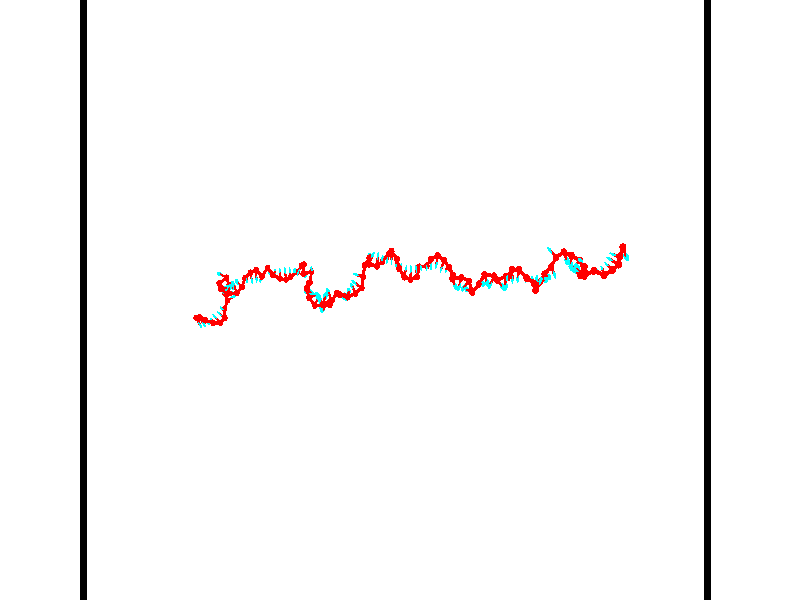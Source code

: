 // switches for output
#declare DRAW_BASES = 1; // possible values are 0, 1; only relevant for DNA ribbons
#declare DRAW_BASES_TYPE = 3; // possible values are 1, 2, 3; only relevant for DNA ribbons
#declare DRAW_FOG = 0; // set to 1 to enable fog

#include "colors.inc"

#include "transforms.inc"
background { rgb <1, 1, 1>}

#default {
   normal{
       ripples 0.25
       frequency 0.20
       turbulence 0.2
       lambda 5
   }
	finish {
		phong 0.1
		phong_size 40.
	}
}

// original window dimensions: 1024x640


// camera settings

camera {
	sky <-0, 1, 0>
	up <-0, 1, 0>
	right 1.6 * <0.99995, 0, 0.00999983>
	location <54.4867, 55, 106.329>
	look_at <55, 55, 55.0001>
	direction <0.513302, 0, -51.3289>
	angle 67.0682
}


# declare cpy_camera_pos = <54.4867, 55, 106.329>;
# if (DRAW_FOG = 1)
fog {
	fog_type 2
	up vnormalize(cpy_camera_pos)
	color rgbt<1,1,1,0.3>
	distance 1e-5
	fog_alt 3e-3
	fog_offset 88
}
# end


// LIGHTS

# declare lum = 6;
global_settings {
	ambient_light rgb lum * <0.05, 0.05, 0.05>
	max_trace_level 15
}# declare cpy_direct_light_amount = 0.25;
light_source
{	1000 * <-0.98995, -1, 1.00995>,
	rgb lum * cpy_direct_light_amount
	parallel
}

light_source
{	1000 * <0.98995, 1, -1.00995>,
	rgb lum * cpy_direct_light_amount
	parallel
}

// strand 0

// nucleotide -1

// particle -1
sphere {
	<36.025600, 53.615620, 49.786850> 0.250000
	pigment { color rgbt <1,0,0,0> }
	no_shadow
}
cylinder {
	<36.249172, 53.286919, 49.831238>,  <36.383316, 53.089699, 49.857872>, 0.100000
	pigment { color rgbt <1,0,0,0> }
	no_shadow
}
cylinder {
	<36.249172, 53.286919, 49.831238>,  <36.025600, 53.615620, 49.786850>, 0.100000
	pigment { color rgbt <1,0,0,0> }
	no_shadow
}

// particle -1
sphere {
	<36.249172, 53.286919, 49.831238> 0.100000
	pigment { color rgbt <1,0,0,0> }
	no_shadow
}
sphere {
	0, 1
	scale<0.080000,0.200000,0.300000>
	matrix <0.825494, 0.564080, 0.019320,
		-0.078473, 0.080807, 0.993636,
		0.558929, -0.821756, 0.110971,
		36.416851, 53.040390, 49.864529>
	pigment { color rgbt <0,1,1,0> }
	no_shadow
}
cylinder {
	<36.538815, 53.660904, 50.365463>,  <36.025600, 53.615620, 49.786850>, 0.130000
	pigment { color rgbt <1,0,0,0> }
	no_shadow
}

// nucleotide -1

// particle -1
sphere {
	<36.538815, 53.660904, 50.365463> 0.250000
	pigment { color rgbt <1,0,0,0> }
	no_shadow
}
cylinder {
	<36.685921, 53.355511, 50.153111>,  <36.774185, 53.172272, 50.025700>, 0.100000
	pigment { color rgbt <1,0,0,0> }
	no_shadow
}
cylinder {
	<36.685921, 53.355511, 50.153111>,  <36.538815, 53.660904, 50.365463>, 0.100000
	pigment { color rgbt <1,0,0,0> }
	no_shadow
}

// particle -1
sphere {
	<36.685921, 53.355511, 50.153111> 0.100000
	pigment { color rgbt <1,0,0,0> }
	no_shadow
}
sphere {
	0, 1
	scale<0.080000,0.200000,0.300000>
	matrix <0.894884, 0.445796, -0.021201,
		0.252853, -0.467282, 0.847180,
		0.367762, -0.763488, -0.530883,
		36.796249, 53.126465, 49.993847>
	pigment { color rgbt <0,1,1,0> }
	no_shadow
}
cylinder {
	<37.205223, 53.445866, 50.753460>,  <36.538815, 53.660904, 50.365463>, 0.130000
	pigment { color rgbt <1,0,0,0> }
	no_shadow
}

// nucleotide -1

// particle -1
sphere {
	<37.205223, 53.445866, 50.753460> 0.250000
	pigment { color rgbt <1,0,0,0> }
	no_shadow
}
cylinder {
	<37.216351, 53.337517, 50.368576>,  <37.223026, 53.272507, 50.137646>, 0.100000
	pigment { color rgbt <1,0,0,0> }
	no_shadow
}
cylinder {
	<37.216351, 53.337517, 50.368576>,  <37.205223, 53.445866, 50.753460>, 0.100000
	pigment { color rgbt <1,0,0,0> }
	no_shadow
}

// particle -1
sphere {
	<37.216351, 53.337517, 50.368576> 0.100000
	pigment { color rgbt <1,0,0,0> }
	no_shadow
}
sphere {
	0, 1
	scale<0.080000,0.200000,0.300000>
	matrix <0.884218, 0.455643, -0.102703,
		0.466245, -0.847949, 0.252186,
		0.027820, -0.270873, -0.962213,
		37.224697, 53.256256, 50.079910>
	pigment { color rgbt <0,1,1,0> }
	no_shadow
}
cylinder {
	<37.869419, 53.233974, 50.659668>,  <37.205223, 53.445866, 50.753460>, 0.130000
	pigment { color rgbt <1,0,0,0> }
	no_shadow
}

// nucleotide -1

// particle -1
sphere {
	<37.869419, 53.233974, 50.659668> 0.250000
	pigment { color rgbt <1,0,0,0> }
	no_shadow
}
cylinder {
	<37.691410, 53.358410, 50.323769>,  <37.584606, 53.433071, 50.122227>, 0.100000
	pigment { color rgbt <1,0,0,0> }
	no_shadow
}
cylinder {
	<37.691410, 53.358410, 50.323769>,  <37.869419, 53.233974, 50.659668>, 0.100000
	pigment { color rgbt <1,0,0,0> }
	no_shadow
}

// particle -1
sphere {
	<37.691410, 53.358410, 50.323769> 0.100000
	pigment { color rgbt <1,0,0,0> }
	no_shadow
}
sphere {
	0, 1
	scale<0.080000,0.200000,0.300000>
	matrix <0.715577, 0.687332, -0.124594,
		0.538429, -0.656355, -0.528481,
		-0.445020, 0.311084, -0.839752,
		37.557903, 53.451736, 50.071842>
	pigment { color rgbt <0,1,1,0> }
	no_shadow
}
cylinder {
	<38.324512, 53.228905, 50.014816>,  <37.869419, 53.233974, 50.659668>, 0.130000
	pigment { color rgbt <1,0,0,0> }
	no_shadow
}

// nucleotide -1

// particle -1
sphere {
	<38.324512, 53.228905, 50.014816> 0.250000
	pigment { color rgbt <1,0,0,0> }
	no_shadow
}
cylinder {
	<38.027050, 53.492565, 49.970116>,  <37.848572, 53.650761, 49.943295>, 0.100000
	pigment { color rgbt <1,0,0,0> }
	no_shadow
}
cylinder {
	<38.027050, 53.492565, 49.970116>,  <38.324512, 53.228905, 50.014816>, 0.100000
	pigment { color rgbt <1,0,0,0> }
	no_shadow
}

// particle -1
sphere {
	<38.027050, 53.492565, 49.970116> 0.100000
	pigment { color rgbt <1,0,0,0> }
	no_shadow
}
sphere {
	0, 1
	scale<0.080000,0.200000,0.300000>
	matrix <0.654546, 0.683791, -0.322491,
		-0.136158, -0.312968, -0.939953,
		-0.743660, 0.659152, -0.111748,
		37.803951, 53.690311, 49.936592>
	pigment { color rgbt <0,1,1,0> }
	no_shadow
}
cylinder {
	<38.574162, 53.589111, 49.373432>,  <38.324512, 53.228905, 50.014816>, 0.130000
	pigment { color rgbt <1,0,0,0> }
	no_shadow
}

// nucleotide -1

// particle -1
sphere {
	<38.574162, 53.589111, 49.373432> 0.250000
	pigment { color rgbt <1,0,0,0> }
	no_shadow
}
cylinder {
	<38.338139, 53.799194, 49.618702>,  <38.196526, 53.925243, 49.765865>, 0.100000
	pigment { color rgbt <1,0,0,0> }
	no_shadow
}
cylinder {
	<38.338139, 53.799194, 49.618702>,  <38.574162, 53.589111, 49.373432>, 0.100000
	pigment { color rgbt <1,0,0,0> }
	no_shadow
}

// particle -1
sphere {
	<38.338139, 53.799194, 49.618702> 0.100000
	pigment { color rgbt <1,0,0,0> }
	no_shadow
}
sphere {
	0, 1
	scale<0.080000,0.200000,0.300000>
	matrix <0.648502, 0.760715, -0.027530,
		-0.480911, 0.381401, -0.789467,
		-0.590059, 0.525211, 0.613175,
		38.161121, 53.956757, 49.802654>
	pigment { color rgbt <0,1,1,0> }
	no_shadow
}
cylinder {
	<38.452271, 54.305565, 48.987701>,  <38.574162, 53.589111, 49.373432>, 0.130000
	pigment { color rgbt <1,0,0,0> }
	no_shadow
}

// nucleotide -1

// particle -1
sphere {
	<38.452271, 54.305565, 48.987701> 0.250000
	pigment { color rgbt <1,0,0,0> }
	no_shadow
}
cylinder {
	<38.400406, 54.329567, 49.383598>,  <38.369289, 54.343967, 49.621136>, 0.100000
	pigment { color rgbt <1,0,0,0> }
	no_shadow
}
cylinder {
	<38.400406, 54.329567, 49.383598>,  <38.452271, 54.305565, 48.987701>, 0.100000
	pigment { color rgbt <1,0,0,0> }
	no_shadow
}

// particle -1
sphere {
	<38.400406, 54.329567, 49.383598> 0.100000
	pigment { color rgbt <1,0,0,0> }
	no_shadow
}
sphere {
	0, 1
	scale<0.080000,0.200000,0.300000>
	matrix <0.705925, 0.706544, 0.049645,
		-0.696318, 0.705121, -0.133964,
		-0.129658, 0.060000, 0.989742,
		38.361507, 54.347569, 49.680519>
	pigment { color rgbt <0,1,1,0> }
	no_shadow
}
cylinder {
	<38.725311, 54.960217, 49.030289>,  <38.452271, 54.305565, 48.987701>, 0.130000
	pigment { color rgbt <1,0,0,0> }
	no_shadow
}

// nucleotide -1

// particle -1
sphere {
	<38.725311, 54.960217, 49.030289> 0.250000
	pigment { color rgbt <1,0,0,0> }
	no_shadow
}
cylinder {
	<39.069702, 55.121071, 49.154877>,  <39.276337, 55.217583, 49.229630>, 0.100000
	pigment { color rgbt <1,0,0,0> }
	no_shadow
}
cylinder {
	<39.069702, 55.121071, 49.154877>,  <38.725311, 54.960217, 49.030289>, 0.100000
	pigment { color rgbt <1,0,0,0> }
	no_shadow
}

// particle -1
sphere {
	<39.069702, 55.121071, 49.154877> 0.100000
	pigment { color rgbt <1,0,0,0> }
	no_shadow
}
sphere {
	0, 1
	scale<0.080000,0.200000,0.300000>
	matrix <-0.257283, 0.872528, -0.415331,
		-0.438782, 0.277455, 0.854687,
		0.860974, 0.402136, 0.311465,
		39.327995, 55.241711, 49.248318>
	pigment { color rgbt <0,1,1,0> }
	no_shadow
}
cylinder {
	<38.572834, 55.564369, 49.409805>,  <38.725311, 54.960217, 49.030289>, 0.130000
	pigment { color rgbt <1,0,0,0> }
	no_shadow
}

// nucleotide -1

// particle -1
sphere {
	<38.572834, 55.564369, 49.409805> 0.250000
	pigment { color rgbt <1,0,0,0> }
	no_shadow
}
cylinder {
	<38.935349, 55.570709, 49.240860>,  <39.152859, 55.574512, 49.139492>, 0.100000
	pigment { color rgbt <1,0,0,0> }
	no_shadow
}
cylinder {
	<38.935349, 55.570709, 49.240860>,  <38.572834, 55.564369, 49.409805>, 0.100000
	pigment { color rgbt <1,0,0,0> }
	no_shadow
}

// particle -1
sphere {
	<38.935349, 55.570709, 49.240860> 0.100000
	pigment { color rgbt <1,0,0,0> }
	no_shadow
}
sphere {
	0, 1
	scale<0.080000,0.200000,0.300000>
	matrix <-0.133022, 0.959214, -0.249427,
		0.401182, 0.282236, 0.871433,
		0.906288, 0.015854, -0.422363,
		39.207233, 55.575466, 49.114151>
	pigment { color rgbt <0,1,1,0> }
	no_shadow
}
cylinder {
	<39.013317, 56.184006, 49.508450>,  <38.572834, 55.564369, 49.409805>, 0.130000
	pigment { color rgbt <1,0,0,0> }
	no_shadow
}

// nucleotide -1

// particle -1
sphere {
	<39.013317, 56.184006, 49.508450> 0.250000
	pigment { color rgbt <1,0,0,0> }
	no_shadow
}
cylinder {
	<39.136673, 56.049194, 49.152626>,  <39.210686, 55.968307, 48.939133>, 0.100000
	pigment { color rgbt <1,0,0,0> }
	no_shadow
}
cylinder {
	<39.136673, 56.049194, 49.152626>,  <39.013317, 56.184006, 49.508450>, 0.100000
	pigment { color rgbt <1,0,0,0> }
	no_shadow
}

// particle -1
sphere {
	<39.136673, 56.049194, 49.152626> 0.100000
	pigment { color rgbt <1,0,0,0> }
	no_shadow
}
sphere {
	0, 1
	scale<0.080000,0.200000,0.300000>
	matrix <-0.390784, 0.807699, -0.441488,
		0.867287, 0.483773, 0.117378,
		0.308386, -0.337027, -0.889557,
		39.229187, 55.948086, 48.885757>
	pigment { color rgbt <0,1,1,0> }
	no_shadow
}
cylinder {
	<38.907742, 56.728729, 50.027473>,  <39.013317, 56.184006, 49.508450>, 0.130000
	pigment { color rgbt <1,0,0,0> }
	no_shadow
}

// nucleotide -1

// particle -1
sphere {
	<38.907742, 56.728729, 50.027473> 0.250000
	pigment { color rgbt <1,0,0,0> }
	no_shadow
}
cylinder {
	<38.543797, 56.893639, 50.008774>,  <38.325432, 56.992584, 49.997555>, 0.100000
	pigment { color rgbt <1,0,0,0> }
	no_shadow
}
cylinder {
	<38.543797, 56.893639, 50.008774>,  <38.907742, 56.728729, 50.027473>, 0.100000
	pigment { color rgbt <1,0,0,0> }
	no_shadow
}

// particle -1
sphere {
	<38.543797, 56.893639, 50.008774> 0.100000
	pigment { color rgbt <1,0,0,0> }
	no_shadow
}
sphere {
	0, 1
	scale<0.080000,0.200000,0.300000>
	matrix <-0.250402, -0.635452, -0.730411,
		-0.330836, -0.652865, 0.681406,
		-0.909860, 0.412271, -0.046751,
		38.270840, 57.017319, 49.994747>
	pigment { color rgbt <0,1,1,0> }
	no_shadow
}
cylinder {
	<38.257835, 56.277611, 50.117397>,  <38.907742, 56.728729, 50.027473>, 0.130000
	pigment { color rgbt <1,0,0,0> }
	no_shadow
}

// nucleotide -1

// particle -1
sphere {
	<38.257835, 56.277611, 50.117397> 0.250000
	pigment { color rgbt <1,0,0,0> }
	no_shadow
}
cylinder {
	<38.487492, 55.954277, 50.065319>,  <38.625286, 55.760277, 50.034073>, 0.100000
	pigment { color rgbt <1,0,0,0> }
	no_shadow
}
cylinder {
	<38.487492, 55.954277, 50.065319>,  <38.257835, 56.277611, 50.117397>, 0.100000
	pigment { color rgbt <1,0,0,0> }
	no_shadow
}

// particle -1
sphere {
	<38.487492, 55.954277, 50.065319> 0.100000
	pigment { color rgbt <1,0,0,0> }
	no_shadow
}
sphere {
	0, 1
	scale<0.080000,0.200000,0.300000>
	matrix <0.302799, 0.061888, 0.951043,
		-0.760707, -0.585455, 0.280296,
		0.574140, -0.808339, -0.130197,
		38.659733, 55.711777, 50.026260>
	pigment { color rgbt <0,1,1,0> }
	no_shadow
}
cylinder {
	<38.438534, 56.276962, 50.738285>,  <38.257835, 56.277611, 50.117397>, 0.130000
	pigment { color rgbt <1,0,0,0> }
	no_shadow
}

// nucleotide -1

// particle -1
sphere {
	<38.438534, 56.276962, 50.738285> 0.250000
	pigment { color rgbt <1,0,0,0> }
	no_shadow
}
cylinder {
	<38.692444, 56.035194, 50.545727>,  <38.844791, 55.890133, 50.430191>, 0.100000
	pigment { color rgbt <1,0,0,0> }
	no_shadow
}
cylinder {
	<38.692444, 56.035194, 50.545727>,  <38.438534, 56.276962, 50.738285>, 0.100000
	pigment { color rgbt <1,0,0,0> }
	no_shadow
}

// particle -1
sphere {
	<38.692444, 56.035194, 50.545727> 0.100000
	pigment { color rgbt <1,0,0,0> }
	no_shadow
}
sphere {
	0, 1
	scale<0.080000,0.200000,0.300000>
	matrix <0.627080, 0.038946, 0.777981,
		-0.451475, -0.795716, 0.403739,
		0.634776, -0.604416, -0.481395,
		38.882877, 55.853870, 50.401310>
	pigment { color rgbt <0,1,1,0> }
	no_shadow
}
cylinder {
	<38.717262, 55.857979, 51.209888>,  <38.438534, 56.276962, 50.738285>, 0.130000
	pigment { color rgbt <1,0,0,0> }
	no_shadow
}

// nucleotide -1

// particle -1
sphere {
	<38.717262, 55.857979, 51.209888> 0.250000
	pigment { color rgbt <1,0,0,0> }
	no_shadow
}
cylinder {
	<38.975739, 55.899502, 50.907455>,  <39.130825, 55.924416, 50.725998>, 0.100000
	pigment { color rgbt <1,0,0,0> }
	no_shadow
}
cylinder {
	<38.975739, 55.899502, 50.907455>,  <38.717262, 55.857979, 51.209888>, 0.100000
	pigment { color rgbt <1,0,0,0> }
	no_shadow
}

// particle -1
sphere {
	<38.975739, 55.899502, 50.907455> 0.100000
	pigment { color rgbt <1,0,0,0> }
	no_shadow
}
sphere {
	0, 1
	scale<0.080000,0.200000,0.300000>
	matrix <0.751471, 0.086271, 0.654101,
		0.133131, -0.990848, -0.022263,
		0.646195, 0.103811, -0.756079,
		39.169598, 55.930645, 50.680634>
	pigment { color rgbt <0,1,1,0> }
	no_shadow
}
cylinder {
	<39.309734, 55.410950, 51.273384>,  <38.717262, 55.857979, 51.209888>, 0.130000
	pigment { color rgbt <1,0,0,0> }
	no_shadow
}

// nucleotide -1

// particle -1
sphere {
	<39.309734, 55.410950, 51.273384> 0.250000
	pigment { color rgbt <1,0,0,0> }
	no_shadow
}
cylinder {
	<39.395058, 55.742645, 51.066750>,  <39.446251, 55.941662, 50.942768>, 0.100000
	pigment { color rgbt <1,0,0,0> }
	no_shadow
}
cylinder {
	<39.395058, 55.742645, 51.066750>,  <39.309734, 55.410950, 51.273384>, 0.100000
	pigment { color rgbt <1,0,0,0> }
	no_shadow
}

// particle -1
sphere {
	<39.395058, 55.742645, 51.066750> 0.100000
	pigment { color rgbt <1,0,0,0> }
	no_shadow
}
sphere {
	0, 1
	scale<0.080000,0.200000,0.300000>
	matrix <0.668839, 0.261481, 0.695904,
		0.712149, -0.493954, -0.498852,
		0.213305, 0.829239, -0.516589,
		39.459049, 55.991417, 50.911774>
	pigment { color rgbt <0,1,1,0> }
	no_shadow
}
cylinder {
	<40.130520, 55.546219, 51.016243>,  <39.309734, 55.410950, 51.273384>, 0.130000
	pigment { color rgbt <1,0,0,0> }
	no_shadow
}

// nucleotide -1

// particle -1
sphere {
	<40.130520, 55.546219, 51.016243> 0.250000
	pigment { color rgbt <1,0,0,0> }
	no_shadow
}
cylinder {
	<39.962631, 55.906712, 51.059345>,  <39.861900, 56.123009, 51.085205>, 0.100000
	pigment { color rgbt <1,0,0,0> }
	no_shadow
}
cylinder {
	<39.962631, 55.906712, 51.059345>,  <40.130520, 55.546219, 51.016243>, 0.100000
	pigment { color rgbt <1,0,0,0> }
	no_shadow
}

// particle -1
sphere {
	<39.962631, 55.906712, 51.059345> 0.100000
	pigment { color rgbt <1,0,0,0> }
	no_shadow
}
sphere {
	0, 1
	scale<0.080000,0.200000,0.300000>
	matrix <0.787690, 0.302682, 0.536589,
		0.450977, 0.310095, -0.836935,
		-0.419719, 0.901235, 0.107756,
		39.836716, 56.177082, 51.091671>
	pigment { color rgbt <0,1,1,0> }
	no_shadow
}
cylinder {
	<40.522282, 56.006630, 50.672550>,  <40.130520, 55.546219, 51.016243>, 0.130000
	pigment { color rgbt <1,0,0,0> }
	no_shadow
}

// nucleotide -1

// particle -1
sphere {
	<40.522282, 56.006630, 50.672550> 0.250000
	pigment { color rgbt <1,0,0,0> }
	no_shadow
}
cylinder {
	<40.325607, 56.222378, 50.945995>,  <40.207603, 56.351826, 51.110062>, 0.100000
	pigment { color rgbt <1,0,0,0> }
	no_shadow
}
cylinder {
	<40.325607, 56.222378, 50.945995>,  <40.522282, 56.006630, 50.672550>, 0.100000
	pigment { color rgbt <1,0,0,0> }
	no_shadow
}

// particle -1
sphere {
	<40.325607, 56.222378, 50.945995> 0.100000
	pigment { color rgbt <1,0,0,0> }
	no_shadow
}
sphere {
	0, 1
	scale<0.080000,0.200000,0.300000>
	matrix <0.865382, 0.215453, 0.452430,
		0.096738, 0.814042, -0.572693,
		-0.491686, 0.539365, 0.683615,
		40.178101, 56.384186, 51.151081>
	pigment { color rgbt <0,1,1,0> }
	no_shadow
}
cylinder {
	<40.776424, 56.677017, 50.622833>,  <40.522282, 56.006630, 50.672550>, 0.130000
	pigment { color rgbt <1,0,0,0> }
	no_shadow
}

// nucleotide -1

// particle -1
sphere {
	<40.776424, 56.677017, 50.622833> 0.250000
	pigment { color rgbt <1,0,0,0> }
	no_shadow
}
cylinder {
	<40.947006, 56.551662, 50.962227>,  <41.049355, 56.476448, 51.165863>, 0.100000
	pigment { color rgbt <1,0,0,0> }
	no_shadow
}
cylinder {
	<40.947006, 56.551662, 50.962227>,  <40.776424, 56.677017, 50.622833>, 0.100000
	pigment { color rgbt <1,0,0,0> }
	no_shadow
}

// particle -1
sphere {
	<40.947006, 56.551662, 50.962227> 0.100000
	pigment { color rgbt <1,0,0,0> }
	no_shadow
}
sphere {
	0, 1
	scale<0.080000,0.200000,0.300000>
	matrix <0.904509, 0.149046, -0.399560,
		-0.001244, 0.937855, 0.347026,
		0.426452, -0.313391, 0.848484,
		41.074944, 56.457645, 51.216770>
	pigment { color rgbt <0,1,1,0> }
	no_shadow
}
cylinder {
	<41.332638, 57.087555, 50.921722>,  <40.776424, 56.677017, 50.622833>, 0.130000
	pigment { color rgbt <1,0,0,0> }
	no_shadow
}

// nucleotide -1

// particle -1
sphere {
	<41.332638, 57.087555, 50.921722> 0.250000
	pigment { color rgbt <1,0,0,0> }
	no_shadow
}
cylinder {
	<41.451180, 56.738022, 51.075916>,  <41.522305, 56.528301, 51.168434>, 0.100000
	pigment { color rgbt <1,0,0,0> }
	no_shadow
}
cylinder {
	<41.451180, 56.738022, 51.075916>,  <41.332638, 57.087555, 50.921722>, 0.100000
	pigment { color rgbt <1,0,0,0> }
	no_shadow
}

// particle -1
sphere {
	<41.451180, 56.738022, 51.075916> 0.100000
	pigment { color rgbt <1,0,0,0> }
	no_shadow
}
sphere {
	0, 1
	scale<0.080000,0.200000,0.300000>
	matrix <0.931568, 0.175466, -0.318421,
		0.210605, 0.453471, 0.866031,
		0.296353, -0.873828, 0.385485,
		41.540085, 56.475872, 51.191563>
	pigment { color rgbt <0,1,1,0> }
	no_shadow
}
cylinder {
	<41.953888, 57.277504, 51.342827>,  <41.332638, 57.087555, 50.921722>, 0.130000
	pigment { color rgbt <1,0,0,0> }
	no_shadow
}

// nucleotide -1

// particle -1
sphere {
	<41.953888, 57.277504, 51.342827> 0.250000
	pigment { color rgbt <1,0,0,0> }
	no_shadow
}
cylinder {
	<41.946617, 56.896935, 51.219887>,  <41.942253, 56.668594, 51.146122>, 0.100000
	pigment { color rgbt <1,0,0,0> }
	no_shadow
}
cylinder {
	<41.946617, 56.896935, 51.219887>,  <41.953888, 57.277504, 51.342827>, 0.100000
	pigment { color rgbt <1,0,0,0> }
	no_shadow
}

// particle -1
sphere {
	<41.946617, 56.896935, 51.219887> 0.100000
	pigment { color rgbt <1,0,0,0> }
	no_shadow
}
sphere {
	0, 1
	scale<0.080000,0.200000,0.300000>
	matrix <0.855188, 0.144469, -0.497778,
		0.517999, -0.271893, 0.811018,
		-0.018176, -0.951422, -0.307354,
		41.941166, 56.611507, 51.127682>
	pigment { color rgbt <0,1,1,0> }
	no_shadow
}
cylinder {
	<42.507534, 56.789585, 51.376450>,  <41.953888, 57.277504, 51.342827>, 0.130000
	pigment { color rgbt <1,0,0,0> }
	no_shadow
}

// nucleotide -1

// particle -1
sphere {
	<42.507534, 56.789585, 51.376450> 0.250000
	pigment { color rgbt <1,0,0,0> }
	no_shadow
}
cylinder {
	<42.352543, 56.634090, 51.042088>,  <42.259548, 56.540794, 50.841469>, 0.100000
	pigment { color rgbt <1,0,0,0> }
	no_shadow
}
cylinder {
	<42.352543, 56.634090, 51.042088>,  <42.507534, 56.789585, 51.376450>, 0.100000
	pigment { color rgbt <1,0,0,0> }
	no_shadow
}

// particle -1
sphere {
	<42.352543, 56.634090, 51.042088> 0.100000
	pigment { color rgbt <1,0,0,0> }
	no_shadow
}
sphere {
	0, 1
	scale<0.080000,0.200000,0.300000>
	matrix <0.902649, 0.024246, -0.429695,
		0.187306, -0.921030, 0.341499,
		-0.387482, -0.388738, -0.835907,
		42.236298, 56.517467, 50.791317>
	pigment { color rgbt <0,1,1,0> }
	no_shadow
}
cylinder {
	<43.005096, 57.432480, 51.340298>,  <42.507534, 56.789585, 51.376450>, 0.130000
	pigment { color rgbt <1,0,0,0> }
	no_shadow
}

// nucleotide -1

// particle -1
sphere {
	<43.005096, 57.432480, 51.340298> 0.250000
	pigment { color rgbt <1,0,0,0> }
	no_shadow
}
cylinder {
	<43.010437, 57.254986, 50.981876>,  <43.013641, 57.148487, 50.766823>, 0.100000
	pigment { color rgbt <1,0,0,0> }
	no_shadow
}
cylinder {
	<43.010437, 57.254986, 50.981876>,  <43.005096, 57.432480, 51.340298>, 0.100000
	pigment { color rgbt <1,0,0,0> }
	no_shadow
}

// particle -1
sphere {
	<43.010437, 57.254986, 50.981876> 0.100000
	pigment { color rgbt <1,0,0,0> }
	no_shadow
}
sphere {
	0, 1
	scale<0.080000,0.200000,0.300000>
	matrix <0.991826, 0.119601, -0.044450,
		0.126894, -0.888140, 0.441708,
		0.013351, -0.443738, -0.896057,
		43.014442, 57.121864, 50.713058>
	pigment { color rgbt <0,1,1,0> }
	no_shadow
}
cylinder {
	<43.446342, 56.919117, 51.237064>,  <43.005096, 57.432480, 51.340298>, 0.130000
	pigment { color rgbt <1,0,0,0> }
	no_shadow
}

// nucleotide -1

// particle -1
sphere {
	<43.446342, 56.919117, 51.237064> 0.250000
	pigment { color rgbt <1,0,0,0> }
	no_shadow
}
cylinder {
	<43.492752, 57.068386, 50.868874>,  <43.520599, 57.157948, 50.647957>, 0.100000
	pigment { color rgbt <1,0,0,0> }
	no_shadow
}
cylinder {
	<43.492752, 57.068386, 50.868874>,  <43.446342, 56.919117, 51.237064>, 0.100000
	pigment { color rgbt <1,0,0,0> }
	no_shadow
}

// particle -1
sphere {
	<43.492752, 57.068386, 50.868874> 0.100000
	pigment { color rgbt <1,0,0,0> }
	no_shadow
}
sphere {
	0, 1
	scale<0.080000,0.200000,0.300000>
	matrix <0.948097, 0.234624, 0.214625,
		0.296058, -0.897605, -0.326581,
		0.116024, 0.373172, -0.920479,
		43.527561, 57.180336, 50.592731>
	pigment { color rgbt <0,1,1,0> }
	no_shadow
}
cylinder {
	<44.038780, 56.636505, 50.899345>,  <43.446342, 56.919117, 51.237064>, 0.130000
	pigment { color rgbt <1,0,0,0> }
	no_shadow
}

// nucleotide -1

// particle -1
sphere {
	<44.038780, 56.636505, 50.899345> 0.250000
	pigment { color rgbt <1,0,0,0> }
	no_shadow
}
cylinder {
	<43.990223, 56.957199, 50.665253>,  <43.961086, 57.149616, 50.524799>, 0.100000
	pigment { color rgbt <1,0,0,0> }
	no_shadow
}
cylinder {
	<43.990223, 56.957199, 50.665253>,  <44.038780, 56.636505, 50.899345>, 0.100000
	pigment { color rgbt <1,0,0,0> }
	no_shadow
}

// particle -1
sphere {
	<43.990223, 56.957199, 50.665253> 0.100000
	pigment { color rgbt <1,0,0,0> }
	no_shadow
}
sphere {
	0, 1
	scale<0.080000,0.200000,0.300000>
	matrix <0.989744, 0.142496, -0.010093,
		0.075300, -0.580451, -0.810806,
		-0.121395, 0.801731, -0.585228,
		43.953804, 57.197720, 50.489685>
	pigment { color rgbt <0,1,1,0> }
	no_shadow
}
cylinder {
	<44.491474, 56.565964, 50.387741>,  <44.038780, 56.636505, 50.899345>, 0.130000
	pigment { color rgbt <1,0,0,0> }
	no_shadow
}

// nucleotide -1

// particle -1
sphere {
	<44.491474, 56.565964, 50.387741> 0.250000
	pigment { color rgbt <1,0,0,0> }
	no_shadow
}
cylinder {
	<44.448093, 56.963493, 50.397072>,  <44.422066, 57.202011, 50.402668>, 0.100000
	pigment { color rgbt <1,0,0,0> }
	no_shadow
}
cylinder {
	<44.448093, 56.963493, 50.397072>,  <44.491474, 56.565964, 50.387741>, 0.100000
	pigment { color rgbt <1,0,0,0> }
	no_shadow
}

// particle -1
sphere {
	<44.448093, 56.963493, 50.397072> 0.100000
	pigment { color rgbt <1,0,0,0> }
	no_shadow
}
sphere {
	0, 1
	scale<0.080000,0.200000,0.300000>
	matrix <0.989920, 0.110117, -0.089071,
		-0.091089, 0.013428, -0.995752,
		-0.108453, 0.993828, 0.023323,
		44.415558, 57.261642, 50.404068>
	pigment { color rgbt <0,1,1,0> }
	no_shadow
}
cylinder {
	<44.809135, 56.826916, 49.711639>,  <44.491474, 56.565964, 50.387741>, 0.130000
	pigment { color rgbt <1,0,0,0> }
	no_shadow
}

// nucleotide -1

// particle -1
sphere {
	<44.809135, 56.826916, 49.711639> 0.250000
	pigment { color rgbt <1,0,0,0> }
	no_shadow
}
cylinder {
	<44.819073, 57.080673, 50.020683>,  <44.825035, 57.232929, 50.206108>, 0.100000
	pigment { color rgbt <1,0,0,0> }
	no_shadow
}
cylinder {
	<44.819073, 57.080673, 50.020683>,  <44.809135, 56.826916, 49.711639>, 0.100000
	pigment { color rgbt <1,0,0,0> }
	no_shadow
}

// particle -1
sphere {
	<44.819073, 57.080673, 50.020683> 0.100000
	pigment { color rgbt <1,0,0,0> }
	no_shadow
}
sphere {
	0, 1
	scale<0.080000,0.200000,0.300000>
	matrix <0.997844, 0.031224, -0.057730,
		-0.060748, 0.772376, -0.632255,
		0.024848, 0.634398, 0.772607,
		44.826527, 57.270992, 50.252464>
	pigment { color rgbt <0,1,1,0> }
	no_shadow
}
cylinder {
	<45.462822, 57.198761, 49.627441>,  <44.809135, 56.826916, 49.711639>, 0.130000
	pigment { color rgbt <1,0,0,0> }
	no_shadow
}

// nucleotide -1

// particle -1
sphere {
	<45.462822, 57.198761, 49.627441> 0.250000
	pigment { color rgbt <1,0,0,0> }
	no_shadow
}
cylinder {
	<45.357727, 57.241695, 50.010994>,  <45.294670, 57.267456, 50.241123>, 0.100000
	pigment { color rgbt <1,0,0,0> }
	no_shadow
}
cylinder {
	<45.357727, 57.241695, 50.010994>,  <45.462822, 57.198761, 49.627441>, 0.100000
	pigment { color rgbt <1,0,0,0> }
	no_shadow
}

// particle -1
sphere {
	<45.357727, 57.241695, 50.010994> 0.100000
	pigment { color rgbt <1,0,0,0> }
	no_shadow
}
sphere {
	0, 1
	scale<0.080000,0.200000,0.300000>
	matrix <0.950864, -0.139897, 0.276200,
		0.163791, 0.984331, -0.065309,
		-0.262735, 0.107339, 0.958879,
		45.278908, 57.273895, 50.298656>
	pigment { color rgbt <0,1,1,0> }
	no_shadow
}
cylinder {
	<45.875000, 57.677937, 49.999046>,  <45.462822, 57.198761, 49.627441>, 0.130000
	pigment { color rgbt <1,0,0,0> }
	no_shadow
}

// nucleotide -1

// particle -1
sphere {
	<45.875000, 57.677937, 49.999046> 0.250000
	pigment { color rgbt <1,0,0,0> }
	no_shadow
}
cylinder {
	<45.727859, 57.358589, 50.189743>,  <45.639576, 57.166981, 50.304161>, 0.100000
	pigment { color rgbt <1,0,0,0> }
	no_shadow
}
cylinder {
	<45.727859, 57.358589, 50.189743>,  <45.875000, 57.677937, 49.999046>, 0.100000
	pigment { color rgbt <1,0,0,0> }
	no_shadow
}

// particle -1
sphere {
	<45.727859, 57.358589, 50.189743> 0.100000
	pigment { color rgbt <1,0,0,0> }
	no_shadow
}
sphere {
	0, 1
	scale<0.080000,0.200000,0.300000>
	matrix <0.918203, -0.392869, 0.050567,
		0.146928, 0.456351, 0.877585,
		-0.367853, -0.798372, 0.476746,
		45.617504, 57.119076, 50.332767>
	pigment { color rgbt <0,1,1,0> }
	no_shadow
}
cylinder {
	<46.200672, 57.719700, 50.683327>,  <45.875000, 57.677937, 49.999046>, 0.130000
	pigment { color rgbt <1,0,0,0> }
	no_shadow
}

// nucleotide -1

// particle -1
sphere {
	<46.200672, 57.719700, 50.683327> 0.250000
	pigment { color rgbt <1,0,0,0> }
	no_shadow
}
cylinder {
	<46.090061, 57.368286, 50.527531>,  <46.023693, 57.157436, 50.434052>, 0.100000
	pigment { color rgbt <1,0,0,0> }
	no_shadow
}
cylinder {
	<46.090061, 57.368286, 50.527531>,  <46.200672, 57.719700, 50.683327>, 0.100000
	pigment { color rgbt <1,0,0,0> }
	no_shadow
}

// particle -1
sphere {
	<46.090061, 57.368286, 50.527531> 0.100000
	pigment { color rgbt <1,0,0,0> }
	no_shadow
}
sphere {
	0, 1
	scale<0.080000,0.200000,0.300000>
	matrix <0.927291, -0.350344, 0.131874,
		-0.252312, -0.324707, 0.911539,
		-0.276532, -0.878536, -0.389493,
		46.007103, 57.104725, 50.410683>
	pigment { color rgbt <0,1,1,0> }
	no_shadow
}
cylinder {
	<46.202145, 57.000202, 51.193714>,  <46.200672, 57.719700, 50.683327>, 0.130000
	pigment { color rgbt <1,0,0,0> }
	no_shadow
}

// nucleotide -1

// particle -1
sphere {
	<46.202145, 57.000202, 51.193714> 0.250000
	pigment { color rgbt <1,0,0,0> }
	no_shadow
}
cylinder {
	<46.276081, 56.935753, 50.805927>,  <46.320442, 56.897083, 50.573254>, 0.100000
	pigment { color rgbt <1,0,0,0> }
	no_shadow
}
cylinder {
	<46.276081, 56.935753, 50.805927>,  <46.202145, 57.000202, 51.193714>, 0.100000
	pigment { color rgbt <1,0,0,0> }
	no_shadow
}

// particle -1
sphere {
	<46.276081, 56.935753, 50.805927> 0.100000
	pigment { color rgbt <1,0,0,0> }
	no_shadow
}
sphere {
	0, 1
	scale<0.080000,0.200000,0.300000>
	matrix <0.875621, -0.420910, 0.236902,
		-0.446229, -0.892679, 0.063279,
		0.184843, -0.161121, -0.969471,
		46.331535, 56.887417, 50.515087>
	pigment { color rgbt <0,1,1,0> }
	no_shadow
}
cylinder {
	<46.928604, 57.132618, 50.958015>,  <46.202145, 57.000202, 51.193714>, 0.130000
	pigment { color rgbt <1,0,0,0> }
	no_shadow
}

// nucleotide -1

// particle -1
sphere {
	<46.928604, 57.132618, 50.958015> 0.250000
	pigment { color rgbt <1,0,0,0> }
	no_shadow
}
cylinder {
	<46.983547, 57.261795, 51.332573>,  <47.016514, 57.339302, 51.557308>, 0.100000
	pigment { color rgbt <1,0,0,0> }
	no_shadow
}
cylinder {
	<46.983547, 57.261795, 51.332573>,  <46.928604, 57.132618, 50.958015>, 0.100000
	pigment { color rgbt <1,0,0,0> }
	no_shadow
}

// particle -1
sphere {
	<46.983547, 57.261795, 51.332573> 0.100000
	pigment { color rgbt <1,0,0,0> }
	no_shadow
}
sphere {
	0, 1
	scale<0.080000,0.200000,0.300000>
	matrix <0.913072, 0.325179, -0.246086,
		-0.383968, 0.888800, -0.250207,
		0.137359, 0.322946, 0.936396,
		47.024754, 57.358681, 51.613491>
	pigment { color rgbt <0,1,1,0> }
	no_shadow
}
cylinder {
	<46.786491, 56.344288, 50.748535>,  <46.928604, 57.132618, 50.958015>, 0.130000
	pigment { color rgbt <1,0,0,0> }
	no_shadow
}

// nucleotide -1

// particle -1
sphere {
	<46.786491, 56.344288, 50.748535> 0.250000
	pigment { color rgbt <1,0,0,0> }
	no_shadow
}
cylinder {
	<46.596786, 55.997547, 50.810032>,  <46.482964, 55.789501, 50.846931>, 0.100000
	pigment { color rgbt <1,0,0,0> }
	no_shadow
}
cylinder {
	<46.596786, 55.997547, 50.810032>,  <46.786491, 56.344288, 50.748535>, 0.100000
	pigment { color rgbt <1,0,0,0> }
	no_shadow
}

// particle -1
sphere {
	<46.596786, 55.997547, 50.810032> 0.100000
	pigment { color rgbt <1,0,0,0> }
	no_shadow
}
sphere {
	0, 1
	scale<0.080000,0.200000,0.300000>
	matrix <0.728987, -0.288758, 0.620642,
		-0.493613, 0.406422, 0.768874,
		-0.474261, -0.866856, 0.153742,
		46.454510, 55.737492, 50.856155>
	pigment { color rgbt <0,1,1,0> }
	no_shadow
}
cylinder {
	<46.715866, 56.286835, 51.462654>,  <46.786491, 56.344288, 50.748535>, 0.130000
	pigment { color rgbt <1,0,0,0> }
	no_shadow
}

// nucleotide -1

// particle -1
sphere {
	<46.715866, 56.286835, 51.462654> 0.250000
	pigment { color rgbt <1,0,0,0> }
	no_shadow
}
cylinder {
	<46.731663, 55.924191, 51.294609>,  <46.741142, 55.706604, 51.193783>, 0.100000
	pigment { color rgbt <1,0,0,0> }
	no_shadow
}
cylinder {
	<46.731663, 55.924191, 51.294609>,  <46.715866, 56.286835, 51.462654>, 0.100000
	pigment { color rgbt <1,0,0,0> }
	no_shadow
}

// particle -1
sphere {
	<46.731663, 55.924191, 51.294609> 0.100000
	pigment { color rgbt <1,0,0,0> }
	no_shadow
}
sphere {
	0, 1
	scale<0.080000,0.200000,0.300000>
	matrix <0.680851, -0.283317, 0.675406,
		-0.731356, -0.312708, 0.606079,
		0.039492, -0.906612, -0.420113,
		46.743511, 55.652206, 51.168575>
	pigment { color rgbt <0,1,1,0> }
	no_shadow
}
cylinder {
	<46.610260, 55.874477, 51.986603>,  <46.715866, 56.286835, 51.462654>, 0.130000
	pigment { color rgbt <1,0,0,0> }
	no_shadow
}

// nucleotide -1

// particle -1
sphere {
	<46.610260, 55.874477, 51.986603> 0.250000
	pigment { color rgbt <1,0,0,0> }
	no_shadow
}
cylinder {
	<46.840893, 55.674236, 51.728317>,  <46.979271, 55.554092, 51.573345>, 0.100000
	pigment { color rgbt <1,0,0,0> }
	no_shadow
}
cylinder {
	<46.840893, 55.674236, 51.728317>,  <46.610260, 55.874477, 51.986603>, 0.100000
	pigment { color rgbt <1,0,0,0> }
	no_shadow
}

// particle -1
sphere {
	<46.840893, 55.674236, 51.728317> 0.100000
	pigment { color rgbt <1,0,0,0> }
	no_shadow
}
sphere {
	0, 1
	scale<0.080000,0.200000,0.300000>
	matrix <0.540384, -0.359115, 0.760935,
		-0.612811, -0.787677, 0.063456,
		0.576583, -0.500600, -0.645718,
		47.013866, 55.524055, 51.534603>
	pigment { color rgbt <0,1,1,0> }
	no_shadow
}
cylinder {
	<46.863441, 55.156128, 52.079514>,  <46.610260, 55.874477, 51.986603>, 0.130000
	pigment { color rgbt <1,0,0,0> }
	no_shadow
}

// nucleotide -1

// particle -1
sphere {
	<46.863441, 55.156128, 52.079514> 0.250000
	pigment { color rgbt <1,0,0,0> }
	no_shadow
}
cylinder {
	<47.175789, 55.296997, 51.873131>,  <47.363197, 55.381519, 51.749302>, 0.100000
	pigment { color rgbt <1,0,0,0> }
	no_shadow
}
cylinder {
	<47.175789, 55.296997, 51.873131>,  <46.863441, 55.156128, 52.079514>, 0.100000
	pigment { color rgbt <1,0,0,0> }
	no_shadow
}

// particle -1
sphere {
	<47.175789, 55.296997, 51.873131> 0.100000
	pigment { color rgbt <1,0,0,0> }
	no_shadow
}
sphere {
	0, 1
	scale<0.080000,0.200000,0.300000>
	matrix <0.610537, -0.255398, 0.749677,
		0.132243, -0.900413, -0.414449,
		0.780869, 0.352177, -0.515961,
		47.410049, 55.402649, 51.718342>
	pigment { color rgbt <0,1,1,0> }
	no_shadow
}
cylinder {
	<47.387024, 54.571712, 52.033783>,  <46.863441, 55.156128, 52.079514>, 0.130000
	pigment { color rgbt <1,0,0,0> }
	no_shadow
}

// nucleotide -1

// particle -1
sphere {
	<47.387024, 54.571712, 52.033783> 0.250000
	pigment { color rgbt <1,0,0,0> }
	no_shadow
}
cylinder {
	<47.553295, 54.935173, 52.049622>,  <47.653057, 55.153248, 52.059124>, 0.100000
	pigment { color rgbt <1,0,0,0> }
	no_shadow
}
cylinder {
	<47.553295, 54.935173, 52.049622>,  <47.387024, 54.571712, 52.033783>, 0.100000
	pigment { color rgbt <1,0,0,0> }
	no_shadow
}

// particle -1
sphere {
	<47.553295, 54.935173, 52.049622> 0.100000
	pigment { color rgbt <1,0,0,0> }
	no_shadow
}
sphere {
	0, 1
	scale<0.080000,0.200000,0.300000>
	matrix <0.397610, -0.220702, 0.890616,
		0.817996, -0.354467, -0.453029,
		0.415678, 0.908649, 0.039594,
		47.677998, 55.207767, 52.061501>
	pigment { color rgbt <0,1,1,0> }
	no_shadow
}
cylinder {
	<48.190395, 54.621872, 51.900925>,  <47.387024, 54.571712, 52.033783>, 0.130000
	pigment { color rgbt <1,0,0,0> }
	no_shadow
}

// nucleotide -1

// particle -1
sphere {
	<48.190395, 54.621872, 51.900925> 0.250000
	pigment { color rgbt <1,0,0,0> }
	no_shadow
}
cylinder {
	<48.010033, 54.858418, 52.168350>,  <47.901814, 55.000343, 52.328804>, 0.100000
	pigment { color rgbt <1,0,0,0> }
	no_shadow
}
cylinder {
	<48.010033, 54.858418, 52.168350>,  <48.190395, 54.621872, 51.900925>, 0.100000
	pigment { color rgbt <1,0,0,0> }
	no_shadow
}

// particle -1
sphere {
	<48.010033, 54.858418, 52.168350> 0.100000
	pigment { color rgbt <1,0,0,0> }
	no_shadow
}
sphere {
	0, 1
	scale<0.080000,0.200000,0.300000>
	matrix <0.365880, -0.560745, 0.742763,
		0.814134, 0.579530, 0.036475,
		-0.450907, 0.591363, 0.668560,
		47.874760, 55.035828, 52.368919>
	pigment { color rgbt <0,1,1,0> }
	no_shadow
}
cylinder {
	<48.810642, 54.869057, 52.411362>,  <48.190395, 54.621872, 51.900925>, 0.130000
	pigment { color rgbt <1,0,0,0> }
	no_shadow
}

// nucleotide -1

// particle -1
sphere {
	<48.810642, 54.869057, 52.411362> 0.250000
	pigment { color rgbt <1,0,0,0> }
	no_shadow
}
cylinder {
	<48.429825, 54.837780, 52.529686>,  <48.201336, 54.819016, 52.600681>, 0.100000
	pigment { color rgbt <1,0,0,0> }
	no_shadow
}
cylinder {
	<48.429825, 54.837780, 52.529686>,  <48.810642, 54.869057, 52.411362>, 0.100000
	pigment { color rgbt <1,0,0,0> }
	no_shadow
}

// particle -1
sphere {
	<48.429825, 54.837780, 52.529686> 0.100000
	pigment { color rgbt <1,0,0,0> }
	no_shadow
}
sphere {
	0, 1
	scale<0.080000,0.200000,0.300000>
	matrix <0.253287, -0.743777, 0.618580,
		0.171652, 0.663839, 0.727910,
		-0.952041, -0.078190, 0.295813,
		48.144211, 54.814323, 52.618431>
	pigment { color rgbt <0,1,1,0> }
	no_shadow
}
cylinder {
	<48.834641, 54.634945, 53.050697>,  <48.810642, 54.869057, 52.411362>, 0.130000
	pigment { color rgbt <1,0,0,0> }
	no_shadow
}

// nucleotide -1

// particle -1
sphere {
	<48.834641, 54.634945, 53.050697> 0.250000
	pigment { color rgbt <1,0,0,0> }
	no_shadow
}
cylinder {
	<48.447411, 54.540092, 53.018196>,  <48.215073, 54.483181, 52.998695>, 0.100000
	pigment { color rgbt <1,0,0,0> }
	no_shadow
}
cylinder {
	<48.447411, 54.540092, 53.018196>,  <48.834641, 54.634945, 53.050697>, 0.100000
	pigment { color rgbt <1,0,0,0> }
	no_shadow
}

// particle -1
sphere {
	<48.447411, 54.540092, 53.018196> 0.100000
	pigment { color rgbt <1,0,0,0> }
	no_shadow
}
sphere {
	0, 1
	scale<0.080000,0.200000,0.300000>
	matrix <0.133919, -0.763275, 0.632042,
		-0.211893, 0.600983, 0.770663,
		-0.968074, -0.237131, -0.081249,
		48.156990, 54.468952, 52.993820>
	pigment { color rgbt <0,1,1,0> }
	no_shadow
}
cylinder {
	<48.640427, 54.711159, 53.733418>,  <48.834641, 54.634945, 53.050697>, 0.130000
	pigment { color rgbt <1,0,0,0> }
	no_shadow
}

// nucleotide -1

// particle -1
sphere {
	<48.640427, 54.711159, 53.733418> 0.250000
	pigment { color rgbt <1,0,0,0> }
	no_shadow
}
cylinder {
	<48.414570, 54.457409, 53.522232>,  <48.279057, 54.305157, 53.395519>, 0.100000
	pigment { color rgbt <1,0,0,0> }
	no_shadow
}
cylinder {
	<48.414570, 54.457409, 53.522232>,  <48.640427, 54.711159, 53.733418>, 0.100000
	pigment { color rgbt <1,0,0,0> }
	no_shadow
}

// particle -1
sphere {
	<48.414570, 54.457409, 53.522232> 0.100000
	pigment { color rgbt <1,0,0,0> }
	no_shadow
}
sphere {
	0, 1
	scale<0.080000,0.200000,0.300000>
	matrix <0.066647, -0.672653, 0.736951,
		-0.822642, 0.380925, 0.422086,
		-0.564640, -0.634377, -0.527965,
		48.245178, 54.267097, 53.363842>
	pigment { color rgbt <0,1,1,0> }
	no_shadow
}
cylinder {
	<48.380989, 54.672073, 54.444164>,  <48.640427, 54.711159, 53.733418>, 0.130000
	pigment { color rgbt <1,0,0,0> }
	no_shadow
}

// nucleotide -1

// particle -1
sphere {
	<48.380989, 54.672073, 54.444164> 0.250000
	pigment { color rgbt <1,0,0,0> }
	no_shadow
}
cylinder {
	<48.493961, 55.029907, 54.305630>,  <48.561745, 55.244610, 54.222511>, 0.100000
	pigment { color rgbt <1,0,0,0> }
	no_shadow
}
cylinder {
	<48.493961, 55.029907, 54.305630>,  <48.380989, 54.672073, 54.444164>, 0.100000
	pigment { color rgbt <1,0,0,0> }
	no_shadow
}

// particle -1
sphere {
	<48.493961, 55.029907, 54.305630> 0.100000
	pigment { color rgbt <1,0,0,0> }
	no_shadow
}
sphere {
	0, 1
	scale<0.080000,0.200000,0.300000>
	matrix <0.351392, 0.239460, 0.905087,
		0.892613, -0.377322, -0.246720,
		0.282429, 0.894587, -0.346333,
		48.578690, 55.298283, 54.201729>
	pigment { color rgbt <0,1,1,0> }
	no_shadow
}
cylinder {
	<49.163891, 54.970177, 54.583164>,  <48.380989, 54.672073, 54.444164>, 0.130000
	pigment { color rgbt <1,0,0,0> }
	no_shadow
}

// nucleotide -1

// particle -1
sphere {
	<49.163891, 54.970177, 54.583164> 0.250000
	pigment { color rgbt <1,0,0,0> }
	no_shadow
}
cylinder {
	<48.973236, 55.318714, 54.536560>,  <48.858845, 55.527836, 54.508598>, 0.100000
	pigment { color rgbt <1,0,0,0> }
	no_shadow
}
cylinder {
	<48.973236, 55.318714, 54.536560>,  <49.163891, 54.970177, 54.583164>, 0.100000
	pigment { color rgbt <1,0,0,0> }
	no_shadow
}

// particle -1
sphere {
	<48.973236, 55.318714, 54.536560> 0.100000
	pigment { color rgbt <1,0,0,0> }
	no_shadow
}
sphere {
	0, 1
	scale<0.080000,0.200000,0.300000>
	matrix <0.531066, 0.391008, 0.751719,
		0.700565, 0.296420, -0.649110,
		-0.476632, 0.871348, -0.116508,
		48.830246, 55.580120, 54.501606>
	pigment { color rgbt <0,1,1,0> }
	no_shadow
}
cylinder {
	<49.608139, 55.480232, 54.617779>,  <49.163891, 54.970177, 54.583164>, 0.130000
	pigment { color rgbt <1,0,0,0> }
	no_shadow
}

// nucleotide -1

// particle -1
sphere {
	<49.608139, 55.480232, 54.617779> 0.250000
	pigment { color rgbt <1,0,0,0> }
	no_shadow
}
cylinder {
	<49.951561, 55.275146, 54.618908>,  <50.157616, 55.152096, 54.619587>, 0.100000
	pigment { color rgbt <1,0,0,0> }
	no_shadow
}
cylinder {
	<49.951561, 55.275146, 54.618908>,  <49.608139, 55.480232, 54.617779>, 0.100000
	pigment { color rgbt <1,0,0,0> }
	no_shadow
}

// particle -1
sphere {
	<49.951561, 55.275146, 54.618908> 0.100000
	pigment { color rgbt <1,0,0,0> }
	no_shadow
}
sphere {
	0, 1
	scale<0.080000,0.200000,0.300000>
	matrix <0.455476, 0.765214, 0.454962,
		-0.235427, -0.389322, 0.890507,
		0.858554, -0.512715, 0.002825,
		50.209126, 55.121330, 54.619755>
	pigment { color rgbt <0,1,1,0> }
	no_shadow
}
cylinder {
	<49.918175, 55.369789, 55.382168>,  <49.608139, 55.480232, 54.617779>, 0.130000
	pigment { color rgbt <1,0,0,0> }
	no_shadow
}

// nucleotide -1

// particle -1
sphere {
	<49.918175, 55.369789, 55.382168> 0.250000
	pigment { color rgbt <1,0,0,0> }
	no_shadow
}
cylinder {
	<50.172733, 55.381958, 55.073860>,  <50.325466, 55.389259, 54.888878>, 0.100000
	pigment { color rgbt <1,0,0,0> }
	no_shadow
}
cylinder {
	<50.172733, 55.381958, 55.073860>,  <49.918175, 55.369789, 55.382168>, 0.100000
	pigment { color rgbt <1,0,0,0> }
	no_shadow
}

// particle -1
sphere {
	<50.172733, 55.381958, 55.073860> 0.100000
	pigment { color rgbt <1,0,0,0> }
	no_shadow
}
sphere {
	0, 1
	scale<0.080000,0.200000,0.300000>
	matrix <0.488896, 0.756984, 0.433540,
		0.596645, -0.652726, 0.466866,
		0.636393, 0.030421, -0.770765,
		50.363651, 55.391083, 54.842632>
	pigment { color rgbt <0,1,1,0> }
	no_shadow
}
cylinder {
	<50.600384, 55.209484, 55.603992>,  <49.918175, 55.369789, 55.382168>, 0.130000
	pigment { color rgbt <1,0,0,0> }
	no_shadow
}

// nucleotide -1

// particle -1
sphere {
	<50.600384, 55.209484, 55.603992> 0.250000
	pigment { color rgbt <1,0,0,0> }
	no_shadow
}
cylinder {
	<50.633232, 55.457737, 55.292076>,  <50.652943, 55.606689, 55.104927>, 0.100000
	pigment { color rgbt <1,0,0,0> }
	no_shadow
}
cylinder {
	<50.633232, 55.457737, 55.292076>,  <50.600384, 55.209484, 55.603992>, 0.100000
	pigment { color rgbt <1,0,0,0> }
	no_shadow
}

// particle -1
sphere {
	<50.633232, 55.457737, 55.292076> 0.100000
	pigment { color rgbt <1,0,0,0> }
	no_shadow
}
sphere {
	0, 1
	scale<0.080000,0.200000,0.300000>
	matrix <0.602191, 0.592550, 0.535024,
		0.794117, -0.513521, -0.325076,
		0.082122, 0.620629, -0.779792,
		50.657867, 55.643925, 55.058140>
	pigment { color rgbt <0,1,1,0> }
	no_shadow
}
cylinder {
	<51.254333, 55.452698, 55.623264>,  <50.600384, 55.209484, 55.603992>, 0.130000
	pigment { color rgbt <1,0,0,0> }
	no_shadow
}

// nucleotide -1

// particle -1
sphere {
	<51.254333, 55.452698, 55.623264> 0.250000
	pigment { color rgbt <1,0,0,0> }
	no_shadow
}
cylinder {
	<51.077206, 55.752739, 55.426796>,  <50.970928, 55.932766, 55.308914>, 0.100000
	pigment { color rgbt <1,0,0,0> }
	no_shadow
}
cylinder {
	<51.077206, 55.752739, 55.426796>,  <51.254333, 55.452698, 55.623264>, 0.100000
	pigment { color rgbt <1,0,0,0> }
	no_shadow
}

// particle -1
sphere {
	<51.077206, 55.752739, 55.426796> 0.100000
	pigment { color rgbt <1,0,0,0> }
	no_shadow
}
sphere {
	0, 1
	scale<0.080000,0.200000,0.300000>
	matrix <0.568124, 0.658542, 0.493515,
		0.693646, -0.060507, -0.717770,
		-0.442821, 0.750108, -0.491171,
		50.944359, 55.977772, 55.279446>
	pigment { color rgbt <0,1,1,0> }
	no_shadow
}
cylinder {
	<51.767128, 55.848988, 55.474304>,  <51.254333, 55.452698, 55.623264>, 0.130000
	pigment { color rgbt <1,0,0,0> }
	no_shadow
}

// nucleotide -1

// particle -1
sphere {
	<51.767128, 55.848988, 55.474304> 0.250000
	pigment { color rgbt <1,0,0,0> }
	no_shadow
}
cylinder {
	<51.428680, 56.057213, 55.520088>,  <51.225613, 56.182148, 55.547558>, 0.100000
	pigment { color rgbt <1,0,0,0> }
	no_shadow
}
cylinder {
	<51.428680, 56.057213, 55.520088>,  <51.767128, 55.848988, 55.474304>, 0.100000
	pigment { color rgbt <1,0,0,0> }
	no_shadow
}

// particle -1
sphere {
	<51.428680, 56.057213, 55.520088> 0.100000
	pigment { color rgbt <1,0,0,0> }
	no_shadow
}
sphere {
	0, 1
	scale<0.080000,0.200000,0.300000>
	matrix <0.521596, 0.764527, 0.378730,
		0.109642, 0.380153, -0.918402,
		-0.846118, 0.520560, 0.114462,
		51.174847, 56.213383, 55.554428>
	pigment { color rgbt <0,1,1,0> }
	no_shadow
}
cylinder {
	<51.875072, 56.642487, 55.320042>,  <51.767128, 55.848988, 55.474304>, 0.130000
	pigment { color rgbt <1,0,0,0> }
	no_shadow
}

// nucleotide -1

// particle -1
sphere {
	<51.875072, 56.642487, 55.320042> 0.250000
	pigment { color rgbt <1,0,0,0> }
	no_shadow
}
cylinder {
	<51.552773, 56.715839, 55.545303>,  <51.359394, 56.759850, 55.680462>, 0.100000
	pigment { color rgbt <1,0,0,0> }
	no_shadow
}
cylinder {
	<51.552773, 56.715839, 55.545303>,  <51.875072, 56.642487, 55.320042>, 0.100000
	pigment { color rgbt <1,0,0,0> }
	no_shadow
}

// particle -1
sphere {
	<51.552773, 56.715839, 55.545303> 0.100000
	pigment { color rgbt <1,0,0,0> }
	no_shadow
}
sphere {
	0, 1
	scale<0.080000,0.200000,0.300000>
	matrix <0.389139, 0.880730, 0.269973,
		-0.446478, 0.436675, -0.781008,
		-0.805747, 0.183384, 0.563154,
		51.311047, 56.770855, 55.714249>
	pigment { color rgbt <0,1,1,0> }
	no_shadow
}
cylinder {
	<52.014030, 57.438133, 55.076153>,  <51.875072, 56.642487, 55.320042>, 0.130000
	pigment { color rgbt <1,0,0,0> }
	no_shadow
}

// nucleotide -1

// particle -1
sphere {
	<52.014030, 57.438133, 55.076153> 0.250000
	pigment { color rgbt <1,0,0,0> }
	no_shadow
}
cylinder {
	<52.179127, 57.638428, 54.771809>,  <52.278183, 57.758606, 54.589203>, 0.100000
	pigment { color rgbt <1,0,0,0> }
	no_shadow
}
cylinder {
	<52.179127, 57.638428, 54.771809>,  <52.014030, 57.438133, 55.076153>, 0.100000
	pigment { color rgbt <1,0,0,0> }
	no_shadow
}

// particle -1
sphere {
	<52.179127, 57.638428, 54.771809> 0.100000
	pigment { color rgbt <1,0,0,0> }
	no_shadow
}
sphere {
	0, 1
	scale<0.080000,0.200000,0.300000>
	matrix <0.125420, 0.796131, 0.591984,
		0.902174, -0.339760, 0.265790,
		0.412737, 0.500738, -0.760862,
		52.302948, 57.788651, 54.543549>
	pigment { color rgbt <0,1,1,0> }
	no_shadow
}
cylinder {
	<52.412354, 57.950336, 55.438698>,  <52.014030, 57.438133, 55.076153>, 0.130000
	pigment { color rgbt <1,0,0,0> }
	no_shadow
}

// nucleotide -1

// particle -1
sphere {
	<52.412354, 57.950336, 55.438698> 0.250000
	pigment { color rgbt <1,0,0,0> }
	no_shadow
}
cylinder {
	<52.436890, 58.097183, 55.067436>,  <52.451611, 58.185291, 54.844681>, 0.100000
	pigment { color rgbt <1,0,0,0> }
	no_shadow
}
cylinder {
	<52.436890, 58.097183, 55.067436>,  <52.412354, 57.950336, 55.438698>, 0.100000
	pigment { color rgbt <1,0,0,0> }
	no_shadow
}

// particle -1
sphere {
	<52.436890, 58.097183, 55.067436> 0.100000
	pigment { color rgbt <1,0,0,0> }
	no_shadow
}
sphere {
	0, 1
	scale<0.080000,0.200000,0.300000>
	matrix <0.321635, 0.873028, 0.366570,
		0.944875, -0.321009, -0.064530,
		0.061336, 0.367118, -0.928150,
		52.455292, 58.207317, 54.788990>
	pigment { color rgbt <0,1,1,0> }
	no_shadow
}
cylinder {
	<52.395409, 57.495152, 56.063995>,  <52.412354, 57.950336, 55.438698>, 0.130000
	pigment { color rgbt <1,0,0,0> }
	no_shadow
}

// nucleotide -1

// particle -1
sphere {
	<52.395409, 57.495152, 56.063995> 0.250000
	pigment { color rgbt <1,0,0,0> }
	no_shadow
}
cylinder {
	<52.583000, 57.844711, 56.012833>,  <52.695557, 58.054447, 55.982136>, 0.100000
	pigment { color rgbt <1,0,0,0> }
	no_shadow
}
cylinder {
	<52.583000, 57.844711, 56.012833>,  <52.395409, 57.495152, 56.063995>, 0.100000
	pigment { color rgbt <1,0,0,0> }
	no_shadow
}

// particle -1
sphere {
	<52.583000, 57.844711, 56.012833> 0.100000
	pigment { color rgbt <1,0,0,0> }
	no_shadow
}
sphere {
	0, 1
	scale<0.080000,0.200000,0.300000>
	matrix <0.864606, -0.424695, 0.268498,
		0.180317, -0.236511, -0.954750,
		0.468981, 0.873897, -0.127909,
		52.723694, 58.106880, 55.974461>
	pigment { color rgbt <0,1,1,0> }
	no_shadow
}
cylinder {
	<53.069679, 57.362411, 55.855713>,  <52.395409, 57.495152, 56.063995>, 0.130000
	pigment { color rgbt <1,0,0,0> }
	no_shadow
}

// nucleotide -1

// particle -1
sphere {
	<53.069679, 57.362411, 55.855713> 0.250000
	pigment { color rgbt <1,0,0,0> }
	no_shadow
}
cylinder {
	<53.113159, 57.747105, 55.956314>,  <53.139248, 57.977921, 56.016674>, 0.100000
	pigment { color rgbt <1,0,0,0> }
	no_shadow
}
cylinder {
	<53.113159, 57.747105, 55.956314>,  <53.069679, 57.362411, 55.855713>, 0.100000
	pigment { color rgbt <1,0,0,0> }
	no_shadow
}

// particle -1
sphere {
	<53.113159, 57.747105, 55.956314> 0.100000
	pigment { color rgbt <1,0,0,0> }
	no_shadow
}
sphere {
	0, 1
	scale<0.080000,0.200000,0.300000>
	matrix <0.974974, -0.152502, 0.161768,
		0.193932, 0.227623, -0.954242,
		0.108702, 0.961733, 0.251501,
		53.145771, 58.035625, 56.031765>
	pigment { color rgbt <0,1,1,0> }
	no_shadow
}
cylinder {
	<53.515991, 57.721657, 55.321911>,  <53.069679, 57.362411, 55.855713>, 0.130000
	pigment { color rgbt <1,0,0,0> }
	no_shadow
}

// nucleotide -1

// particle -1
sphere {
	<53.515991, 57.721657, 55.321911> 0.250000
	pigment { color rgbt <1,0,0,0> }
	no_shadow
}
cylinder {
	<53.521351, 57.835533, 55.705322>,  <53.524567, 57.903858, 55.935368>, 0.100000
	pigment { color rgbt <1,0,0,0> }
	no_shadow
}
cylinder {
	<53.521351, 57.835533, 55.705322>,  <53.515991, 57.721657, 55.321911>, 0.100000
	pigment { color rgbt <1,0,0,0> }
	no_shadow
}

// particle -1
sphere {
	<53.521351, 57.835533, 55.705322> 0.100000
	pigment { color rgbt <1,0,0,0> }
	no_shadow
}
sphere {
	0, 1
	scale<0.080000,0.200000,0.300000>
	matrix <0.962170, -0.264553, 0.065122,
		0.272121, 0.921392, -0.277466,
		0.013401, 0.284690, 0.958526,
		53.525372, 57.920940, 55.992882>
	pigment { color rgbt <0,1,1,0> }
	no_shadow
}
cylinder {
	<54.060032, 58.224846, 55.544907>,  <53.515991, 57.721657, 55.321911>, 0.130000
	pigment { color rgbt <1,0,0,0> }
	no_shadow
}

// nucleotide -1

// particle -1
sphere {
	<54.060032, 58.224846, 55.544907> 0.250000
	pigment { color rgbt <1,0,0,0> }
	no_shadow
}
cylinder {
	<53.976418, 57.943993, 55.817177>,  <53.926250, 57.775482, 55.980537>, 0.100000
	pigment { color rgbt <1,0,0,0> }
	no_shadow
}
cylinder {
	<53.976418, 57.943993, 55.817177>,  <54.060032, 58.224846, 55.544907>, 0.100000
	pigment { color rgbt <1,0,0,0> }
	no_shadow
}

// particle -1
sphere {
	<53.976418, 57.943993, 55.817177> 0.100000
	pigment { color rgbt <1,0,0,0> }
	no_shadow
}
sphere {
	0, 1
	scale<0.080000,0.200000,0.300000>
	matrix <0.977899, -0.153122, 0.142361,
		0.004270, 0.695390, 0.718620,
		-0.209033, -0.702130, 0.680675,
		53.913708, 57.733353, 56.021378>
	pigment { color rgbt <0,1,1,0> }
	no_shadow
}
cylinder {
	<54.282589, 58.373390, 56.303131>,  <54.060032, 58.224846, 55.544907>, 0.130000
	pigment { color rgbt <1,0,0,0> }
	no_shadow
}

// nucleotide -1

// particle -1
sphere {
	<54.282589, 58.373390, 56.303131> 0.250000
	pigment { color rgbt <1,0,0,0> }
	no_shadow
}
cylinder {
	<54.283096, 58.001938, 56.154724>,  <54.283401, 57.779068, 56.065681>, 0.100000
	pigment { color rgbt <1,0,0,0> }
	no_shadow
}
cylinder {
	<54.283096, 58.001938, 56.154724>,  <54.282589, 58.373390, 56.303131>, 0.100000
	pigment { color rgbt <1,0,0,0> }
	no_shadow
}

// particle -1
sphere {
	<54.283096, 58.001938, 56.154724> 0.100000
	pigment { color rgbt <1,0,0,0> }
	no_shadow
}
sphere {
	0, 1
	scale<0.080000,0.200000,0.300000>
	matrix <0.999429, -0.011350, 0.031828,
		-0.033767, -0.370843, 0.928081,
		0.001270, -0.928626, -0.371015,
		54.283478, 57.723351, 56.043419>
	pigment { color rgbt <0,1,1,0> }
	no_shadow
}
cylinder {
	<54.723862, 57.808311, 56.634079>,  <54.282589, 58.373390, 56.303131>, 0.130000
	pigment { color rgbt <1,0,0,0> }
	no_shadow
}

// nucleotide -1

// particle -1
sphere {
	<54.723862, 57.808311, 56.634079> 0.250000
	pigment { color rgbt <1,0,0,0> }
	no_shadow
}
cylinder {
	<54.706764, 57.635654, 56.273666>,  <54.696507, 57.532063, 56.057419>, 0.100000
	pigment { color rgbt <1,0,0,0> }
	no_shadow
}
cylinder {
	<54.706764, 57.635654, 56.273666>,  <54.723862, 57.808311, 56.634079>, 0.100000
	pigment { color rgbt <1,0,0,0> }
	no_shadow
}

// particle -1
sphere {
	<54.706764, 57.635654, 56.273666> 0.100000
	pigment { color rgbt <1,0,0,0> }
	no_shadow
}
sphere {
	0, 1
	scale<0.080000,0.200000,0.300000>
	matrix <0.948349, -0.301276, 0.099335,
		-0.314336, -0.850247, 0.422224,
		-0.042747, -0.431640, -0.901032,
		54.693939, 57.506161, 56.003357>
	pigment { color rgbt <0,1,1,0> }
	no_shadow
}
cylinder {
	<54.926773, 57.144890, 56.739883>,  <54.723862, 57.808311, 56.634079>, 0.130000
	pigment { color rgbt <1,0,0,0> }
	no_shadow
}

// nucleotide -1

// particle -1
sphere {
	<54.926773, 57.144890, 56.739883> 0.250000
	pigment { color rgbt <1,0,0,0> }
	no_shadow
}
cylinder {
	<54.992340, 57.275917, 56.367683>,  <55.031681, 57.354534, 56.144363>, 0.100000
	pigment { color rgbt <1,0,0,0> }
	no_shadow
}
cylinder {
	<54.992340, 57.275917, 56.367683>,  <54.926773, 57.144890, 56.739883>, 0.100000
	pigment { color rgbt <1,0,0,0> }
	no_shadow
}

// particle -1
sphere {
	<54.992340, 57.275917, 56.367683> 0.100000
	pigment { color rgbt <1,0,0,0> }
	no_shadow
}
sphere {
	0, 1
	scale<0.080000,0.200000,0.300000>
	matrix <0.882191, -0.470778, -0.010327,
		-0.441441, -0.819186, -0.366148,
		0.163914, 0.327571, -0.930499,
		55.041515, 57.374187, 56.088535>
	pigment { color rgbt <0,1,1,0> }
	no_shadow
}
cylinder {
	<55.335632, 56.584198, 56.511734>,  <54.926773, 57.144890, 56.739883>, 0.130000
	pigment { color rgbt <1,0,0,0> }
	no_shadow
}

// nucleotide -1

// particle -1
sphere {
	<55.335632, 56.584198, 56.511734> 0.250000
	pigment { color rgbt <1,0,0,0> }
	no_shadow
}
cylinder {
	<55.419533, 56.904285, 56.287003>,  <55.469875, 57.096336, 56.152164>, 0.100000
	pigment { color rgbt <1,0,0,0> }
	no_shadow
}
cylinder {
	<55.419533, 56.904285, 56.287003>,  <55.335632, 56.584198, 56.511734>, 0.100000
	pigment { color rgbt <1,0,0,0> }
	no_shadow
}

// particle -1
sphere {
	<55.419533, 56.904285, 56.287003> 0.100000
	pigment { color rgbt <1,0,0,0> }
	no_shadow
}
sphere {
	0, 1
	scale<0.080000,0.200000,0.300000>
	matrix <0.970952, -0.238137, 0.023320,
		-0.115132, -0.550403, -0.826923,
		0.209756, 0.800217, -0.561831,
		55.482460, 57.144352, 56.118454>
	pigment { color rgbt <0,1,1,0> }
	no_shadow
}
cylinder {
	<55.872822, 56.428345, 56.031200>,  <55.335632, 56.584198, 56.511734>, 0.130000
	pigment { color rgbt <1,0,0,0> }
	no_shadow
}

// nucleotide -1

// particle -1
sphere {
	<55.872822, 56.428345, 56.031200> 0.250000
	pigment { color rgbt <1,0,0,0> }
	no_shadow
}
cylinder {
	<55.881615, 56.825592, 56.077209>,  <55.886890, 57.063942, 56.104816>, 0.100000
	pigment { color rgbt <1,0,0,0> }
	no_shadow
}
cylinder {
	<55.881615, 56.825592, 56.077209>,  <55.872822, 56.428345, 56.031200>, 0.100000
	pigment { color rgbt <1,0,0,0> }
	no_shadow
}

// particle -1
sphere {
	<55.881615, 56.825592, 56.077209> 0.100000
	pigment { color rgbt <1,0,0,0> }
	no_shadow
}
sphere {
	0, 1
	scale<0.080000,0.200000,0.300000>
	matrix <0.998272, -0.028078, 0.051615,
		0.054490, 0.113692, -0.992021,
		0.021986, 0.993119, 0.115025,
		55.888210, 57.123528, 56.111717>
	pigment { color rgbt <0,1,1,0> }
	no_shadow
}
cylinder {
	<56.435566, 56.622948, 55.525402>,  <55.872822, 56.428345, 56.031200>, 0.130000
	pigment { color rgbt <1,0,0,0> }
	no_shadow
}

// nucleotide -1

// particle -1
sphere {
	<56.435566, 56.622948, 55.525402> 0.250000
	pigment { color rgbt <1,0,0,0> }
	no_shadow
}
cylinder {
	<56.381752, 56.922249, 55.785255>,  <56.349464, 57.101830, 55.941166>, 0.100000
	pigment { color rgbt <1,0,0,0> }
	no_shadow
}
cylinder {
	<56.381752, 56.922249, 55.785255>,  <56.435566, 56.622948, 55.525402>, 0.100000
	pigment { color rgbt <1,0,0,0> }
	no_shadow
}

// particle -1
sphere {
	<56.381752, 56.922249, 55.785255> 0.100000
	pigment { color rgbt <1,0,0,0> }
	no_shadow
}
sphere {
	0, 1
	scale<0.080000,0.200000,0.300000>
	matrix <0.953397, 0.276420, -0.120938,
		-0.270063, 0.603085, -0.750570,
		-0.134537, 0.748252, 0.649630,
		56.341393, 57.146725, 55.980145>
	pigment { color rgbt <0,1,1,0> }
	no_shadow
}
cylinder {
	<56.619705, 57.330910, 55.201866>,  <56.435566, 56.622948, 55.525402>, 0.130000
	pigment { color rgbt <1,0,0,0> }
	no_shadow
}

// nucleotide -1

// particle -1
sphere {
	<56.619705, 57.330910, 55.201866> 0.250000
	pigment { color rgbt <1,0,0,0> }
	no_shadow
}
cylinder {
	<56.699165, 57.271370, 55.589348>,  <56.746841, 57.235645, 55.821835>, 0.100000
	pigment { color rgbt <1,0,0,0> }
	no_shadow
}
cylinder {
	<56.699165, 57.271370, 55.589348>,  <56.619705, 57.330910, 55.201866>, 0.100000
	pigment { color rgbt <1,0,0,0> }
	no_shadow
}

// particle -1
sphere {
	<56.699165, 57.271370, 55.589348> 0.100000
	pigment { color rgbt <1,0,0,0> }
	no_shadow
}
sphere {
	0, 1
	scale<0.080000,0.200000,0.300000>
	matrix <0.974299, 0.137103, -0.178729,
		-0.106209, 0.979310, 0.172254,
		0.198648, -0.148845, 0.968702,
		56.758759, 57.226715, 55.879959>
	pigment { color rgbt <0,1,1,0> }
	no_shadow
}
cylinder {
	<57.262669, 57.409145, 55.103485>,  <56.619705, 57.330910, 55.201866>, 0.130000
	pigment { color rgbt <1,0,0,0> }
	no_shadow
}

// nucleotide -1

// particle -1
sphere {
	<57.262669, 57.409145, 55.103485> 0.250000
	pigment { color rgbt <1,0,0,0> }
	no_shadow
}
cylinder {
	<57.239044, 57.303764, 55.488632>,  <57.224869, 57.240536, 55.719719>, 0.100000
	pigment { color rgbt <1,0,0,0> }
	no_shadow
}
cylinder {
	<57.239044, 57.303764, 55.488632>,  <57.262669, 57.409145, 55.103485>, 0.100000
	pigment { color rgbt <1,0,0,0> }
	no_shadow
}

// particle -1
sphere {
	<57.239044, 57.303764, 55.488632> 0.100000
	pigment { color rgbt <1,0,0,0> }
	no_shadow
}
sphere {
	0, 1
	scale<0.080000,0.200000,0.300000>
	matrix <0.998021, 0.005279, 0.062663,
		-0.021591, 0.964658, 0.262618,
		-0.059062, -0.263451, 0.962863,
		57.221325, 57.224728, 55.777493>
	pigment { color rgbt <0,1,1,0> }
	no_shadow
}
cylinder {
	<57.589855, 57.858135, 55.518719>,  <57.262669, 57.409145, 55.103485>, 0.130000
	pigment { color rgbt <1,0,0,0> }
	no_shadow
}

// nucleotide -1

// particle -1
sphere {
	<57.589855, 57.858135, 55.518719> 0.250000
	pigment { color rgbt <1,0,0,0> }
	no_shadow
}
cylinder {
	<57.582222, 57.547295, 55.770355>,  <57.577641, 57.360790, 55.921337>, 0.100000
	pigment { color rgbt <1,0,0,0> }
	no_shadow
}
cylinder {
	<57.582222, 57.547295, 55.770355>,  <57.589855, 57.858135, 55.518719>, 0.100000
	pigment { color rgbt <1,0,0,0> }
	no_shadow
}

// particle -1
sphere {
	<57.582222, 57.547295, 55.770355> 0.100000
	pigment { color rgbt <1,0,0,0> }
	no_shadow
}
sphere {
	0, 1
	scale<0.080000,0.200000,0.300000>
	matrix <0.996448, -0.066396, -0.051791,
		0.082016, 0.625867, 0.775606,
		-0.019083, -0.777099, 0.629089,
		57.576496, 57.314163, 55.959084>
	pigment { color rgbt <0,1,1,0> }
	no_shadow
}
cylinder {
	<58.149578, 58.114597, 55.786877>,  <57.589855, 57.858135, 55.518719>, 0.130000
	pigment { color rgbt <1,0,0,0> }
	no_shadow
}

// nucleotide -1

// particle -1
sphere {
	<58.149578, 58.114597, 55.786877> 0.250000
	pigment { color rgbt <1,0,0,0> }
	no_shadow
}
cylinder {
	<58.079338, 57.731686, 55.878777>,  <58.037193, 57.501938, 55.933918>, 0.100000
	pigment { color rgbt <1,0,0,0> }
	no_shadow
}
cylinder {
	<58.079338, 57.731686, 55.878777>,  <58.149578, 58.114597, 55.786877>, 0.100000
	pigment { color rgbt <1,0,0,0> }
	no_shadow
}

// particle -1
sphere {
	<58.079338, 57.731686, 55.878777> 0.100000
	pigment { color rgbt <1,0,0,0> }
	no_shadow
}
sphere {
	0, 1
	scale<0.080000,0.200000,0.300000>
	matrix <0.961916, -0.216503, -0.166866,
		0.209478, 0.191697, 0.958838,
		-0.175604, -0.957277, 0.229750,
		58.026657, 57.444504, 55.947701>
	pigment { color rgbt <0,1,1,0> }
	no_shadow
}
cylinder {
	<58.647507, 57.734821, 56.211266>,  <58.149578, 58.114597, 55.786877>, 0.130000
	pigment { color rgbt <1,0,0,0> }
	no_shadow
}

// nucleotide -1

// particle -1
sphere {
	<58.647507, 57.734821, 56.211266> 0.250000
	pigment { color rgbt <1,0,0,0> }
	no_shadow
}
cylinder {
	<58.526093, 57.415710, 56.002876>,  <58.453243, 57.224243, 55.877842>, 0.100000
	pigment { color rgbt <1,0,0,0> }
	no_shadow
}
cylinder {
	<58.526093, 57.415710, 56.002876>,  <58.647507, 57.734821, 56.211266>, 0.100000
	pigment { color rgbt <1,0,0,0> }
	no_shadow
}

// particle -1
sphere {
	<58.526093, 57.415710, 56.002876> 0.100000
	pigment { color rgbt <1,0,0,0> }
	no_shadow
}
sphere {
	0, 1
	scale<0.080000,0.200000,0.300000>
	matrix <0.951373, -0.223625, -0.211854,
		0.052509, -0.559947, 0.826863,
		-0.303534, -0.797779, -0.520976,
		58.435032, 57.176376, 55.846584>
	pigment { color rgbt <0,1,1,0> }
	no_shadow
}
cylinder {
	<59.029591, 57.258198, 56.487301>,  <58.647507, 57.734821, 56.211266>, 0.130000
	pigment { color rgbt <1,0,0,0> }
	no_shadow
}

// nucleotide -1

// particle -1
sphere {
	<59.029591, 57.258198, 56.487301> 0.250000
	pigment { color rgbt <1,0,0,0> }
	no_shadow
}
cylinder {
	<58.928680, 57.179581, 56.108307>,  <58.868134, 57.132408, 55.880913>, 0.100000
	pigment { color rgbt <1,0,0,0> }
	no_shadow
}
cylinder {
	<58.928680, 57.179581, 56.108307>,  <59.029591, 57.258198, 56.487301>, 0.100000
	pigment { color rgbt <1,0,0,0> }
	no_shadow
}

// particle -1
sphere {
	<58.928680, 57.179581, 56.108307> 0.100000
	pigment { color rgbt <1,0,0,0> }
	no_shadow
}
sphere {
	0, 1
	scale<0.080000,0.200000,0.300000>
	matrix <0.955278, -0.206691, -0.211479,
		-0.154271, -0.958461, 0.239900,
		-0.252280, -0.196546, -0.947483,
		58.852997, 57.120617, 55.824062>
	pigment { color rgbt <0,1,1,0> }
	no_shadow
}
cylinder {
	<59.411560, 56.724277, 56.210617>,  <59.029591, 57.258198, 56.487301>, 0.130000
	pigment { color rgbt <1,0,0,0> }
	no_shadow
}

// nucleotide -1

// particle -1
sphere {
	<59.411560, 56.724277, 56.210617> 0.250000
	pigment { color rgbt <1,0,0,0> }
	no_shadow
}
cylinder {
	<59.296661, 56.951084, 55.901817>,  <59.227722, 57.087170, 55.716537>, 0.100000
	pigment { color rgbt <1,0,0,0> }
	no_shadow
}
cylinder {
	<59.296661, 56.951084, 55.901817>,  <59.411560, 56.724277, 56.210617>, 0.100000
	pigment { color rgbt <1,0,0,0> }
	no_shadow
}

// particle -1
sphere {
	<59.296661, 56.951084, 55.901817> 0.100000
	pigment { color rgbt <1,0,0,0> }
	no_shadow
}
sphere {
	0, 1
	scale<0.080000,0.200000,0.300000>
	matrix <0.931905, -0.020896, -0.362099,
		-0.221448, -0.823440, -0.522405,
		-0.287251, 0.567018, -0.771996,
		59.210487, 57.121189, 55.670219>
	pigment { color rgbt <0,1,1,0> }
	no_shadow
}
cylinder {
	<59.255257, 56.459667, 56.900452>,  <59.411560, 56.724277, 56.210617>, 0.130000
	pigment { color rgbt <1,0,0,0> }
	no_shadow
}

// nucleotide -1

// particle -1
sphere {
	<59.255257, 56.459667, 56.900452> 0.250000
	pigment { color rgbt <1,0,0,0> }
	no_shadow
}
cylinder {
	<59.381096, 56.155472, 57.127670>,  <59.456600, 55.972954, 57.264000>, 0.100000
	pigment { color rgbt <1,0,0,0> }
	no_shadow
}
cylinder {
	<59.381096, 56.155472, 57.127670>,  <59.255257, 56.459667, 56.900452>, 0.100000
	pigment { color rgbt <1,0,0,0> }
	no_shadow
}

// particle -1
sphere {
	<59.381096, 56.155472, 57.127670> 0.100000
	pigment { color rgbt <1,0,0,0> }
	no_shadow
}
sphere {
	0, 1
	scale<0.080000,0.200000,0.300000>
	matrix <0.813565, -0.092271, -0.574107,
		0.489018, 0.642758, 0.589681,
		0.314601, -0.760492, 0.568048,
		59.475475, 55.927322, 57.298084>
	pigment { color rgbt <0,1,1,0> }
	no_shadow
}
cylinder {
	<60.015648, 56.546272, 56.941978>,  <59.255257, 56.459667, 56.900452>, 0.130000
	pigment { color rgbt <1,0,0,0> }
	no_shadow
}

// nucleotide -1

// particle -1
sphere {
	<60.015648, 56.546272, 56.941978> 0.250000
	pigment { color rgbt <1,0,0,0> }
	no_shadow
}
cylinder {
	<59.891861, 56.171787, 57.008583>,  <59.817589, 55.947094, 57.048546>, 0.100000
	pigment { color rgbt <1,0,0,0> }
	no_shadow
}
cylinder {
	<59.891861, 56.171787, 57.008583>,  <60.015648, 56.546272, 56.941978>, 0.100000
	pigment { color rgbt <1,0,0,0> }
	no_shadow
}

// particle -1
sphere {
	<59.891861, 56.171787, 57.008583> 0.100000
	pigment { color rgbt <1,0,0,0> }
	no_shadow
}
sphere {
	0, 1
	scale<0.080000,0.200000,0.300000>
	matrix <0.761080, -0.348846, -0.546867,
		0.570074, -0.042508, 0.820493,
		-0.309471, -0.936216, 0.166516,
		59.799019, 55.890923, 57.058537>
	pigment { color rgbt <0,1,1,0> }
	no_shadow
}
cylinder {
	<60.623352, 56.281136, 57.080154>,  <60.015648, 56.546272, 56.941978>, 0.130000
	pigment { color rgbt <1,0,0,0> }
	no_shadow
}

// nucleotide -1

// particle -1
sphere {
	<60.623352, 56.281136, 57.080154> 0.250000
	pigment { color rgbt <1,0,0,0> }
	no_shadow
}
cylinder {
	<60.380745, 56.016380, 56.903954>,  <60.235180, 55.857529, 56.798233>, 0.100000
	pigment { color rgbt <1,0,0,0> }
	no_shadow
}
cylinder {
	<60.380745, 56.016380, 56.903954>,  <60.623352, 56.281136, 57.080154>, 0.100000
	pigment { color rgbt <1,0,0,0> }
	no_shadow
}

// particle -1
sphere {
	<60.380745, 56.016380, 56.903954> 0.100000
	pigment { color rgbt <1,0,0,0> }
	no_shadow
}
sphere {
	0, 1
	scale<0.080000,0.200000,0.300000>
	matrix <0.716951, -0.215813, -0.662877,
		0.343682, -0.717867, 0.605434,
		-0.606518, -0.661885, -0.440504,
		60.198788, 55.817814, 56.771801>
	pigment { color rgbt <0,1,1,0> }
	no_shadow
}
cylinder {
	<60.880371, 55.521008, 57.057236>,  <60.623352, 56.281136, 57.080154>, 0.130000
	pigment { color rgbt <1,0,0,0> }
	no_shadow
}

// nucleotide -1

// particle -1
sphere {
	<60.880371, 55.521008, 57.057236> 0.250000
	pigment { color rgbt <1,0,0,0> }
	no_shadow
}
cylinder {
	<60.652893, 55.651173, 56.755058>,  <60.516407, 55.729271, 56.573753>, 0.100000
	pigment { color rgbt <1,0,0,0> }
	no_shadow
}
cylinder {
	<60.652893, 55.651173, 56.755058>,  <60.880371, 55.521008, 57.057236>, 0.100000
	pigment { color rgbt <1,0,0,0> }
	no_shadow
}

// particle -1
sphere {
	<60.652893, 55.651173, 56.755058> 0.100000
	pigment { color rgbt <1,0,0,0> }
	no_shadow
}
sphere {
	0, 1
	scale<0.080000,0.200000,0.300000>
	matrix <0.789881, -0.040216, -0.611941,
		-0.229517, -0.944715, -0.234170,
		-0.568692, 0.325417, -0.755442,
		60.482285, 55.748798, 56.528427>
	pigment { color rgbt <0,1,1,0> }
	no_shadow
}
cylinder {
	<61.436306, 56.083920, 57.102619>,  <60.880371, 55.521008, 57.057236>, 0.130000
	pigment { color rgbt <1,0,0,0> }
	no_shadow
}

// nucleotide -1

// particle -1
sphere {
	<61.436306, 56.083920, 57.102619> 0.250000
	pigment { color rgbt <1,0,0,0> }
	no_shadow
}
cylinder {
	<61.571487, 56.077404, 57.479027>,  <61.652596, 56.073494, 57.704872>, 0.100000
	pigment { color rgbt <1,0,0,0> }
	no_shadow
}
cylinder {
	<61.571487, 56.077404, 57.479027>,  <61.436306, 56.083920, 57.102619>, 0.100000
	pigment { color rgbt <1,0,0,0> }
	no_shadow
}

// particle -1
sphere {
	<61.571487, 56.077404, 57.479027> 0.100000
	pigment { color rgbt <1,0,0,0> }
	no_shadow
}
sphere {
	0, 1
	scale<0.080000,0.200000,0.300000>
	matrix <0.939727, 0.061038, -0.336432,
		-0.051958, 0.998003, 0.035934,
		0.337954, -0.016288, 0.941022,
		61.672874, 56.072517, 57.761333>
	pigment { color rgbt <0,1,1,0> }
	no_shadow
}
cylinder {
	<61.876720, 56.746819, 57.109177>,  <61.436306, 56.083920, 57.102619>, 0.130000
	pigment { color rgbt <1,0,0,0> }
	no_shadow
}

// nucleotide -1

// particle -1
sphere {
	<61.876720, 56.746819, 57.109177> 0.250000
	pigment { color rgbt <1,0,0,0> }
	no_shadow
}
cylinder {
	<61.967621, 56.417503, 57.317238>,  <62.022160, 56.219913, 57.442074>, 0.100000
	pigment { color rgbt <1,0,0,0> }
	no_shadow
}
cylinder {
	<61.967621, 56.417503, 57.317238>,  <61.876720, 56.746819, 57.109177>, 0.100000
	pigment { color rgbt <1,0,0,0> }
	no_shadow
}

// particle -1
sphere {
	<61.967621, 56.417503, 57.317238> 0.100000
	pigment { color rgbt <1,0,0,0> }
	no_shadow
}
sphere {
	0, 1
	scale<0.080000,0.200000,0.300000>
	matrix <0.756800, -0.186841, -0.626374,
		0.612871, 0.535992, 0.580605,
		0.227250, -0.823288, 0.520149,
		62.035797, 56.170517, 57.473282>
	pigment { color rgbt <0,1,1,0> }
	no_shadow
}
cylinder {
	<62.639214, 56.623302, 57.309277>,  <61.876720, 56.746819, 57.109177>, 0.130000
	pigment { color rgbt <1,0,0,0> }
	no_shadow
}

// nucleotide -1

// particle -1
sphere {
	<62.639214, 56.623302, 57.309277> 0.250000
	pigment { color rgbt <1,0,0,0> }
	no_shadow
}
cylinder {
	<62.446594, 56.274429, 57.274857>,  <62.331024, 56.065105, 57.254204>, 0.100000
	pigment { color rgbt <1,0,0,0> }
	no_shadow
}
cylinder {
	<62.446594, 56.274429, 57.274857>,  <62.639214, 56.623302, 57.309277>, 0.100000
	pigment { color rgbt <1,0,0,0> }
	no_shadow
}

// particle -1
sphere {
	<62.446594, 56.274429, 57.274857> 0.100000
	pigment { color rgbt <1,0,0,0> }
	no_shadow
}
sphere {
	0, 1
	scale<0.080000,0.200000,0.300000>
	matrix <0.764755, -0.370209, -0.527348,
		0.428089, -0.319748, 0.845281,
		-0.481550, -0.872185, -0.086046,
		62.302128, 56.012775, 57.249043>
	pigment { color rgbt <0,1,1,0> }
	no_shadow
}
cylinder {
	<62.747196, 56.324245, 58.017448>,  <62.639214, 56.623302, 57.309277>, 0.130000
	pigment { color rgbt <1,0,0,0> }
	no_shadow
}

// nucleotide -1

// particle -1
sphere {
	<62.747196, 56.324245, 58.017448> 0.250000
	pigment { color rgbt <1,0,0,0> }
	no_shadow
}
cylinder {
	<62.981361, 56.065514, 58.212959>,  <63.121861, 55.910275, 58.330265>, 0.100000
	pigment { color rgbt <1,0,0,0> }
	no_shadow
}
cylinder {
	<62.981361, 56.065514, 58.212959>,  <62.747196, 56.324245, 58.017448>, 0.100000
	pigment { color rgbt <1,0,0,0> }
	no_shadow
}

// particle -1
sphere {
	<62.981361, 56.065514, 58.212959> 0.100000
	pigment { color rgbt <1,0,0,0> }
	no_shadow
}
sphere {
	0, 1
	scale<0.080000,0.200000,0.300000>
	matrix <0.631458, -0.014338, -0.775278,
		0.508477, 0.762504, 0.400049,
		0.585416, -0.646825, 0.488779,
		63.156986, 55.871468, 58.359592>
	pigment { color rgbt <0,1,1,0> }
	no_shadow
}
cylinder {
	<63.491745, 56.583027, 57.866402>,  <62.747196, 56.324245, 58.017448>, 0.130000
	pigment { color rgbt <1,0,0,0> }
	no_shadow
}

// nucleotide -1

// particle -1
sphere {
	<63.491745, 56.583027, 57.866402> 0.250000
	pigment { color rgbt <1,0,0,0> }
	no_shadow
}
cylinder {
	<63.455917, 56.196236, 57.961845>,  <63.434422, 55.964161, 58.019112>, 0.100000
	pigment { color rgbt <1,0,0,0> }
	no_shadow
}
cylinder {
	<63.455917, 56.196236, 57.961845>,  <63.491745, 56.583027, 57.866402>, 0.100000
	pigment { color rgbt <1,0,0,0> }
	no_shadow
}

// particle -1
sphere {
	<63.455917, 56.196236, 57.961845> 0.100000
	pigment { color rgbt <1,0,0,0> }
	no_shadow
}
sphere {
	0, 1
	scale<0.080000,0.200000,0.300000>
	matrix <0.647468, -0.238573, -0.723787,
		0.756810, 0.089659, 0.647456,
		-0.089571, -0.966977, 0.238606,
		63.429047, 55.906143, 58.033428>
	pigment { color rgbt <0,1,1,0> }
	no_shadow
}
cylinder {
	<63.491138, 56.480179, 58.599129>,  <63.491745, 56.583027, 57.866402>, 0.130000
	pigment { color rgbt <1,0,0,0> }
	no_shadow
}

// nucleotide -1

// particle -1
sphere {
	<63.491138, 56.480179, 58.599129> 0.250000
	pigment { color rgbt <1,0,0,0> }
	no_shadow
}
cylinder {
	<63.390419, 56.439819, 58.984131>,  <63.329987, 56.415604, 59.215134>, 0.100000
	pigment { color rgbt <1,0,0,0> }
	no_shadow
}
cylinder {
	<63.390419, 56.439819, 58.984131>,  <63.491138, 56.480179, 58.599129>, 0.100000
	pigment { color rgbt <1,0,0,0> }
	no_shadow
}

// particle -1
sphere {
	<63.390419, 56.439819, 58.984131> 0.100000
	pigment { color rgbt <1,0,0,0> }
	no_shadow
}
sphere {
	0, 1
	scale<0.080000,0.200000,0.300000>
	matrix <0.965779, -0.090103, 0.243213,
		0.062184, 0.990808, 0.120139,
		-0.251802, -0.100903, 0.962504,
		63.314877, 56.409550, 59.272881>
	pigment { color rgbt <0,1,1,0> }
	no_shadow
}
cylinder {
	<63.735996, 56.971241, 59.112038>,  <63.491138, 56.480179, 58.599129>, 0.130000
	pigment { color rgbt <1,0,0,0> }
	no_shadow
}

// nucleotide -1

// particle -1
sphere {
	<63.735996, 56.971241, 59.112038> 0.250000
	pigment { color rgbt <1,0,0,0> }
	no_shadow
}
cylinder {
	<63.730217, 56.595428, 59.248901>,  <63.726749, 56.369942, 59.331020>, 0.100000
	pigment { color rgbt <1,0,0,0> }
	no_shadow
}
cylinder {
	<63.730217, 56.595428, 59.248901>,  <63.735996, 56.971241, 59.112038>, 0.100000
	pigment { color rgbt <1,0,0,0> }
	no_shadow
}

// particle -1
sphere {
	<63.730217, 56.595428, 59.248901> 0.100000
	pigment { color rgbt <1,0,0,0> }
	no_shadow
}
sphere {
	0, 1
	scale<0.080000,0.200000,0.300000>
	matrix <0.997513, 0.010063, 0.069762,
		-0.068987, 0.342313, 0.937050,
		-0.014451, -0.939532, 0.342156,
		63.725883, 56.313568, 59.351547>
	pigment { color rgbt <0,1,1,0> }
	no_shadow
}
cylinder {
	<64.150841, 56.937798, 59.768921>,  <63.735996, 56.971241, 59.112038>, 0.130000
	pigment { color rgbt <1,0,0,0> }
	no_shadow
}

// nucleotide -1

// particle -1
sphere {
	<64.150841, 56.937798, 59.768921> 0.250000
	pigment { color rgbt <1,0,0,0> }
	no_shadow
}
cylinder {
	<64.142357, 56.622200, 59.523308>,  <64.137268, 56.432842, 59.375942>, 0.100000
	pigment { color rgbt <1,0,0,0> }
	no_shadow
}
cylinder {
	<64.142357, 56.622200, 59.523308>,  <64.150841, 56.937798, 59.768921>, 0.100000
	pigment { color rgbt <1,0,0,0> }
	no_shadow
}

// particle -1
sphere {
	<64.142357, 56.622200, 59.523308> 0.100000
	pigment { color rgbt <1,0,0,0> }
	no_shadow
}
sphere {
	0, 1
	scale<0.080000,0.200000,0.300000>
	matrix <0.991164, 0.063841, -0.116271,
		0.130938, -0.611070, 0.780672,
		-0.021210, -0.788998, -0.614029,
		64.135994, 56.385502, 59.339100>
	pigment { color rgbt <0,1,1,0> }
	no_shadow
}
cylinder {
	<64.688316, 56.421886, 59.986145>,  <64.150841, 56.937798, 59.768921>, 0.130000
	pigment { color rgbt <1,0,0,0> }
	no_shadow
}

// nucleotide -1

// particle -1
sphere {
	<64.688316, 56.421886, 59.986145> 0.250000
	pigment { color rgbt <1,0,0,0> }
	no_shadow
}
cylinder {
	<64.732109, 56.367397, 59.592300>,  <64.758385, 56.334705, 59.355995>, 0.100000
	pigment { color rgbt <1,0,0,0> }
	no_shadow
}
cylinder {
	<64.732109, 56.367397, 59.592300>,  <64.688316, 56.421886, 59.986145>, 0.100000
	pigment { color rgbt <1,0,0,0> }
	no_shadow
}

// particle -1
sphere {
	<64.732109, 56.367397, 59.592300> 0.100000
	pigment { color rgbt <1,0,0,0> }
	no_shadow
}
sphere {
	0, 1
	scale<0.080000,0.200000,0.300000>
	matrix <0.993965, 0.021779, 0.107513,
		0.006798, -0.990439, 0.137784,
		0.109486, -0.136221, -0.984610,
		64.764954, 56.326530, 59.296917>
	pigment { color rgbt <0,1,1,0> }
	no_shadow
}
cylinder {
	<65.306488, 56.052551, 59.908230>,  <64.688316, 56.421886, 59.986145>, 0.130000
	pigment { color rgbt <1,0,0,0> }
	no_shadow
}

// nucleotide -1

// particle -1
sphere {
	<65.306488, 56.052551, 59.908230> 0.250000
	pigment { color rgbt <1,0,0,0> }
	no_shadow
}
cylinder {
	<65.300903, 56.230820, 59.550194>,  <65.297554, 56.337780, 59.335373>, 0.100000
	pigment { color rgbt <1,0,0,0> }
	no_shadow
}
cylinder {
	<65.300903, 56.230820, 59.550194>,  <65.306488, 56.052551, 59.908230>, 0.100000
	pigment { color rgbt <1,0,0,0> }
	no_shadow
}

// particle -1
sphere {
	<65.300903, 56.230820, 59.550194> 0.100000
	pigment { color rgbt <1,0,0,0> }
	no_shadow
}
sphere {
	0, 1
	scale<0.080000,0.200000,0.300000>
	matrix <0.998884, -0.034178, -0.032603,
		-0.045123, -0.894544, -0.444696,
		-0.013966, 0.445670, -0.895088,
		65.296715, 56.364521, 59.281666>
	pigment { color rgbt <0,1,1,0> }
	no_shadow
}
cylinder {
	<65.543716, 55.641861, 59.301373>,  <65.306488, 56.052551, 59.908230>, 0.130000
	pigment { color rgbt <1,0,0,0> }
	no_shadow
}

// nucleotide -1

// particle -1
sphere {
	<65.543716, 55.641861, 59.301373> 0.250000
	pigment { color rgbt <1,0,0,0> }
	no_shadow
}
cylinder {
	<65.604118, 56.032112, 59.237694>,  <65.640358, 56.266262, 59.199486>, 0.100000
	pigment { color rgbt <1,0,0,0> }
	no_shadow
}
cylinder {
	<65.604118, 56.032112, 59.237694>,  <65.543716, 55.641861, 59.301373>, 0.100000
	pigment { color rgbt <1,0,0,0> }
	no_shadow
}

// particle -1
sphere {
	<65.604118, 56.032112, 59.237694> 0.100000
	pigment { color rgbt <1,0,0,0> }
	no_shadow
}
sphere {
	0, 1
	scale<0.080000,0.200000,0.300000>
	matrix <0.918058, -0.198133, -0.343384,
		-0.366557, -0.094295, -0.925605,
		0.151014, 0.975629, -0.159195,
		65.649422, 56.324802, 59.189934>
	pigment { color rgbt <0,1,1,0> }
	no_shadow
}
cylinder {
	<65.749550, 55.695110, 58.603992>,  <65.543716, 55.641861, 59.301373>, 0.130000
	pigment { color rgbt <1,0,0,0> }
	no_shadow
}

// nucleotide -1

// particle -1
sphere {
	<65.749550, 55.695110, 58.603992> 0.250000
	pigment { color rgbt <1,0,0,0> }
	no_shadow
}
cylinder {
	<65.898857, 56.017838, 58.787170>,  <65.988441, 56.211475, 58.897076>, 0.100000
	pigment { color rgbt <1,0,0,0> }
	no_shadow
}
cylinder {
	<65.898857, 56.017838, 58.787170>,  <65.749550, 55.695110, 58.603992>, 0.100000
	pigment { color rgbt <1,0,0,0> }
	no_shadow
}

// particle -1
sphere {
	<65.898857, 56.017838, 58.787170> 0.100000
	pigment { color rgbt <1,0,0,0> }
	no_shadow
}
sphere {
	0, 1
	scale<0.080000,0.200000,0.300000>
	matrix <0.911920, -0.228385, -0.340943,
		-0.170492, 0.544872, -0.821003,
		0.373275, 0.806818, 0.457942,
		66.010841, 56.259884, 58.924553>
	pigment { color rgbt <0,1,1,0> }
	no_shadow
}
cylinder {
	<66.158287, 56.208576, 58.195488>,  <65.749550, 55.695110, 58.603992>, 0.130000
	pigment { color rgbt <1,0,0,0> }
	no_shadow
}

// nucleotide -1

// particle -1
sphere {
	<66.158287, 56.208576, 58.195488> 0.250000
	pigment { color rgbt <1,0,0,0> }
	no_shadow
}
cylinder {
	<66.333191, 56.276207, 58.548805>,  <66.438133, 56.316788, 58.760796>, 0.100000
	pigment { color rgbt <1,0,0,0> }
	no_shadow
}
cylinder {
	<66.333191, 56.276207, 58.548805>,  <66.158287, 56.208576, 58.195488>, 0.100000
	pigment { color rgbt <1,0,0,0> }
	no_shadow
}

// particle -1
sphere {
	<66.333191, 56.276207, 58.548805> 0.100000
	pigment { color rgbt <1,0,0,0> }
	no_shadow
}
sphere {
	0, 1
	scale<0.080000,0.200000,0.300000>
	matrix <0.896010, 0.002440, -0.444027,
		-0.077231, 0.985599, -0.150429,
		0.437266, 0.169079, 0.883295,
		66.464371, 56.326931, 58.813793>
	pigment { color rgbt <0,1,1,0> }
	no_shadow
}
cylinder {
	<66.596138, 56.734432, 57.928223>,  <66.158287, 56.208576, 58.195488>, 0.130000
	pigment { color rgbt <1,0,0,0> }
	no_shadow
}

// nucleotide -1

// particle -1
sphere {
	<66.596138, 56.734432, 57.928223> 0.250000
	pigment { color rgbt <1,0,0,0> }
	no_shadow
}
cylinder {
	<66.710556, 56.609085, 58.290436>,  <66.779205, 56.533875, 58.507763>, 0.100000
	pigment { color rgbt <1,0,0,0> }
	no_shadow
}
cylinder {
	<66.710556, 56.609085, 58.290436>,  <66.596138, 56.734432, 57.928223>, 0.100000
	pigment { color rgbt <1,0,0,0> }
	no_shadow
}

// particle -1
sphere {
	<66.710556, 56.609085, 58.290436> 0.100000
	pigment { color rgbt <1,0,0,0> }
	no_shadow
}
sphere {
	0, 1
	scale<0.080000,0.200000,0.300000>
	matrix <0.958216, 0.095516, -0.269627,
		-0.001999, 0.944816, 0.327597,
		0.286039, -0.313370, 0.905528,
		66.796364, 56.515076, 58.562096>
	pigment { color rgbt <0,1,1,0> }
	no_shadow
}
cylinder {
	<67.056412, 57.201397, 58.181789>,  <66.596138, 56.734432, 57.928223>, 0.130000
	pigment { color rgbt <1,0,0,0> }
	no_shadow
}

// nucleotide -1

// particle -1
sphere {
	<67.056412, 57.201397, 58.181789> 0.250000
	pigment { color rgbt <1,0,0,0> }
	no_shadow
}
cylinder {
	<67.154060, 56.888042, 58.410423>,  <67.212654, 56.700027, 58.547604>, 0.100000
	pigment { color rgbt <1,0,0,0> }
	no_shadow
}
cylinder {
	<67.154060, 56.888042, 58.410423>,  <67.056412, 57.201397, 58.181789>, 0.100000
	pigment { color rgbt <1,0,0,0> }
	no_shadow
}

// particle -1
sphere {
	<67.154060, 56.888042, 58.410423> 0.100000
	pigment { color rgbt <1,0,0,0> }
	no_shadow
}
sphere {
	0, 1
	scale<0.080000,0.200000,0.300000>
	matrix <0.966766, 0.242757, -0.080197,
		-0.075930, 0.572163, 0.816618,
		0.244125, -0.783389, 0.571580,
		67.227295, 56.653027, 58.581898>
	pigment { color rgbt <0,1,1,0> }
	no_shadow
}
cylinder {
	<67.381744, 57.826439, 58.443306>,  <67.056412, 57.201397, 58.181789>, 0.130000
	pigment { color rgbt <1,0,0,0> }
	no_shadow
}

// nucleotide -1

// particle -1
sphere {
	<67.381744, 57.826439, 58.443306> 0.250000
	pigment { color rgbt <1,0,0,0> }
	no_shadow
}
cylinder {
	<67.088982, 58.090462, 58.510994>,  <66.913322, 58.248875, 58.551605>, 0.100000
	pigment { color rgbt <1,0,0,0> }
	no_shadow
}
cylinder {
	<67.088982, 58.090462, 58.510994>,  <67.381744, 57.826439, 58.443306>, 0.100000
	pigment { color rgbt <1,0,0,0> }
	no_shadow
}

// particle -1
sphere {
	<67.088982, 58.090462, 58.510994> 0.100000
	pigment { color rgbt <1,0,0,0> }
	no_shadow
}
sphere {
	0, 1
	scale<0.080000,0.200000,0.300000>
	matrix <-0.609993, -0.524015, -0.594405,
		-0.303668, -0.538272, 0.786161,
		-0.731912, 0.660055, 0.169216,
		66.869408, 58.288479, 58.561760>
	pigment { color rgbt <0,1,1,0> }
	no_shadow
}
cylinder {
	<67.943848, 58.172047, 58.642998>,  <67.381744, 57.826439, 58.443306>, 0.130000
	pigment { color rgbt <1,0,0,0> }
	no_shadow
}

// nucleotide -1

// particle -1
sphere {
	<67.943848, 58.172047, 58.642998> 0.250000
	pigment { color rgbt <1,0,0,0> }
	no_shadow
}
cylinder {
	<68.038544, 57.827370, 58.822525>,  <68.095360, 57.620564, 58.930241>, 0.100000
	pigment { color rgbt <1,0,0,0> }
	no_shadow
}
cylinder {
	<68.038544, 57.827370, 58.822525>,  <67.943848, 58.172047, 58.642998>, 0.100000
	pigment { color rgbt <1,0,0,0> }
	no_shadow
}

// particle -1
sphere {
	<68.038544, 57.827370, 58.822525> 0.100000
	pigment { color rgbt <1,0,0,0> }
	no_shadow
}
sphere {
	0, 1
	scale<0.080000,0.200000,0.300000>
	matrix <0.572104, -0.249733, -0.781237,
		0.785270, 0.441727, 0.433853,
		0.236746, -0.861691, 0.448821,
		68.109566, 57.568863, 58.957172>
	pigment { color rgbt <0,1,1,0> }
	no_shadow
}
cylinder {
	<68.620338, 57.946953, 58.433498>,  <67.943848, 58.172047, 58.642998>, 0.130000
	pigment { color rgbt <1,0,0,0> }
	no_shadow
}

// nucleotide -1

// particle -1
sphere {
	<68.620338, 57.946953, 58.433498> 0.250000
	pigment { color rgbt <1,0,0,0> }
	no_shadow
}
cylinder {
	<68.545731, 57.575226, 58.560989>,  <68.500969, 57.352192, 58.637486>, 0.100000
	pigment { color rgbt <1,0,0,0> }
	no_shadow
}
cylinder {
	<68.545731, 57.575226, 58.560989>,  <68.620338, 57.946953, 58.433498>, 0.100000
	pigment { color rgbt <1,0,0,0> }
	no_shadow
}

// particle -1
sphere {
	<68.545731, 57.575226, 58.560989> 0.100000
	pigment { color rgbt <1,0,0,0> }
	no_shadow
}
sphere {
	0, 1
	scale<0.080000,0.200000,0.300000>
	matrix <0.741139, -0.346058, -0.575289,
		0.644922, 0.128919, 0.753297,
		-0.186518, -0.929314, 0.318727,
		68.489777, 57.296432, 58.656609>
	pigment { color rgbt <0,1,1,0> }
	no_shadow
}
cylinder {
	<69.235428, 57.604988, 58.591682>,  <68.620338, 57.946953, 58.433498>, 0.130000
	pigment { color rgbt <1,0,0,0> }
	no_shadow
}

// nucleotide -1

// particle -1
sphere {
	<69.235428, 57.604988, 58.591682> 0.250000
	pigment { color rgbt <1,0,0,0> }
	no_shadow
}
cylinder {
	<68.958458, 57.331760, 58.498749>,  <68.792274, 57.167824, 58.442989>, 0.100000
	pigment { color rgbt <1,0,0,0> }
	no_shadow
}
cylinder {
	<68.958458, 57.331760, 58.498749>,  <69.235428, 57.604988, 58.591682>, 0.100000
	pigment { color rgbt <1,0,0,0> }
	no_shadow
}

// particle -1
sphere {
	<68.958458, 57.331760, 58.498749> 0.100000
	pigment { color rgbt <1,0,0,0> }
	no_shadow
}
sphere {
	0, 1
	scale<0.080000,0.200000,0.300000>
	matrix <0.660942, -0.471373, -0.583920,
		0.289338, -0.557878, 0.777853,
		-0.692416, -0.683066, -0.232339,
		68.750732, 57.126842, 58.429047>
	pigment { color rgbt <0,1,1,0> }
	no_shadow
}
cylinder {
	<69.535889, 56.873726, 58.795158>,  <69.235428, 57.604988, 58.591682>, 0.130000
	pigment { color rgbt <1,0,0,0> }
	no_shadow
}

// nucleotide -1

// particle -1
sphere {
	<69.535889, 56.873726, 58.795158> 0.250000
	pigment { color rgbt <1,0,0,0> }
	no_shadow
}
cylinder {
	<69.273483, 56.920002, 58.496826>,  <69.116043, 56.947769, 58.317829>, 0.100000
	pigment { color rgbt <1,0,0,0> }
	no_shadow
}
cylinder {
	<69.273483, 56.920002, 58.496826>,  <69.535889, 56.873726, 58.795158>, 0.100000
	pigment { color rgbt <1,0,0,0> }
	no_shadow
}

// particle -1
sphere {
	<69.273483, 56.920002, 58.496826> 0.100000
	pigment { color rgbt <1,0,0,0> }
	no_shadow
}
sphere {
	0, 1
	scale<0.080000,0.200000,0.300000>
	matrix <0.691763, -0.303029, -0.655467,
		-0.301782, -0.945943, 0.118826,
		-0.656042, 0.115608, -0.745817,
		69.076675, 56.954708, 58.273079>
	pigment { color rgbt <0,1,1,0> }
	no_shadow
}
cylinder {
	<69.335121, 57.152927, 59.411346>,  <69.535889, 56.873726, 58.795158>, 0.130000
	pigment { color rgbt <1,0,0,0> }
	no_shadow
}

// nucleotide -1

// particle -1
sphere {
	<69.335121, 57.152927, 59.411346> 0.250000
	pigment { color rgbt <1,0,0,0> }
	no_shadow
}
cylinder {
	<69.086899, 57.377831, 59.629990>,  <68.937965, 57.512772, 59.761177>, 0.100000
	pigment { color rgbt <1,0,0,0> }
	no_shadow
}
cylinder {
	<69.086899, 57.377831, 59.629990>,  <69.335121, 57.152927, 59.411346>, 0.100000
	pigment { color rgbt <1,0,0,0> }
	no_shadow
}

// particle -1
sphere {
	<69.086899, 57.377831, 59.629990> 0.100000
	pigment { color rgbt <1,0,0,0> }
	no_shadow
}
sphere {
	0, 1
	scale<0.080000,0.200000,0.300000>
	matrix <-0.462793, -0.825315, 0.323539,
		0.633038, -0.052196, 0.772359,
		-0.620552, 0.562255, 0.546612,
		68.900734, 57.546509, 59.793972>
	pigment { color rgbt <0,1,1,0> }
	no_shadow
}
cylinder {
	<68.948952, 56.594604, 59.650009>,  <69.335121, 57.152927, 59.411346>, 0.130000
	pigment { color rgbt <1,0,0,0> }
	no_shadow
}

// nucleotide -1

// particle -1
sphere {
	<68.948952, 56.594604, 59.650009> 0.250000
	pigment { color rgbt <1,0,0,0> }
	no_shadow
}
cylinder {
	<68.750313, 56.898361, 59.818153>,  <68.631126, 57.080616, 59.919041>, 0.100000
	pigment { color rgbt <1,0,0,0> }
	no_shadow
}
cylinder {
	<68.750313, 56.898361, 59.818153>,  <68.948952, 56.594604, 59.650009>, 0.100000
	pigment { color rgbt <1,0,0,0> }
	no_shadow
}

// particle -1
sphere {
	<68.750313, 56.898361, 59.818153> 0.100000
	pigment { color rgbt <1,0,0,0> }
	no_shadow
}
sphere {
	0, 1
	scale<0.080000,0.200000,0.300000>
	matrix <-0.496984, -0.645827, 0.579581,
		0.711614, 0.078907, 0.698126,
		-0.496602, 0.759395, 0.420364,
		68.601334, 57.126179, 59.944263>
	pigment { color rgbt <0,1,1,0> }
	no_shadow
}
cylinder {
	<69.013306, 56.528175, 60.364265>,  <68.948952, 56.594604, 59.650009>, 0.130000
	pigment { color rgbt <1,0,0,0> }
	no_shadow
}

// nucleotide -1

// particle -1
sphere {
	<69.013306, 56.528175, 60.364265> 0.250000
	pigment { color rgbt <1,0,0,0> }
	no_shadow
}
cylinder {
	<68.669518, 56.699547, 60.252716>,  <68.463249, 56.802368, 60.185787>, 0.100000
	pigment { color rgbt <1,0,0,0> }
	no_shadow
}
cylinder {
	<68.669518, 56.699547, 60.252716>,  <69.013306, 56.528175, 60.364265>, 0.100000
	pigment { color rgbt <1,0,0,0> }
	no_shadow
}

// particle -1
sphere {
	<68.669518, 56.699547, 60.252716> 0.100000
	pigment { color rgbt <1,0,0,0> }
	no_shadow
}
sphere {
	0, 1
	scale<0.080000,0.200000,0.300000>
	matrix <-0.510790, -0.741548, 0.434972,
		-0.020444, 0.516289, 0.856170,
		-0.859463, 0.428430, -0.278875,
		68.411682, 56.828075, 60.169052>
	pigment { color rgbt <0,1,1,0> }
	no_shadow
}
cylinder {
	<69.620422, 56.836498, 60.776554>,  <69.013306, 56.528175, 60.364265>, 0.130000
	pigment { color rgbt <1,0,0,0> }
	no_shadow
}

// nucleotide -1

// particle -1
sphere {
	<69.620422, 56.836498, 60.776554> 0.250000
	pigment { color rgbt <1,0,0,0> }
	no_shadow
}
cylinder {
	<69.910912, 56.810917, 60.502762>,  <70.085205, 56.795570, 60.338486>, 0.100000
	pigment { color rgbt <1,0,0,0> }
	no_shadow
}
cylinder {
	<69.910912, 56.810917, 60.502762>,  <69.620422, 56.836498, 60.776554>, 0.100000
	pigment { color rgbt <1,0,0,0> }
	no_shadow
}

// particle -1
sphere {
	<69.910912, 56.810917, 60.502762> 0.100000
	pigment { color rgbt <1,0,0,0> }
	no_shadow
}
sphere {
	0, 1
	scale<0.080000,0.200000,0.300000>
	matrix <0.561037, 0.630534, 0.536344,
		0.397285, -0.773522, 0.493788,
		0.726224, -0.063952, -0.684476,
		70.128777, 56.791733, 60.297421>
	pigment { color rgbt <0,1,1,0> }
	no_shadow
}
cylinder {
	<70.295372, 56.559696, 61.098961>,  <69.620422, 56.836498, 60.776554>, 0.130000
	pigment { color rgbt <1,0,0,0> }
	no_shadow
}

// nucleotide -1

// particle -1
sphere {
	<70.295372, 56.559696, 61.098961> 0.250000
	pigment { color rgbt <1,0,0,0> }
	no_shadow
}
cylinder {
	<70.322891, 56.800503, 60.780754>,  <70.339401, 56.944984, 60.589828>, 0.100000
	pigment { color rgbt <1,0,0,0> }
	no_shadow
}
cylinder {
	<70.322891, 56.800503, 60.780754>,  <70.295372, 56.559696, 61.098961>, 0.100000
	pigment { color rgbt <1,0,0,0> }
	no_shadow
}

// particle -1
sphere {
	<70.322891, 56.800503, 60.780754> 0.100000
	pigment { color rgbt <1,0,0,0> }
	no_shadow
}
sphere {
	0, 1
	scale<0.080000,0.200000,0.300000>
	matrix <0.754643, 0.490152, 0.436194,
		0.652518, -0.630343, -0.420580,
		0.068803, 0.602012, -0.795517,
		70.343529, 56.981106, 60.542099>
	pigment { color rgbt <0,1,1,0> }
	no_shadow
}
cylinder {
	<70.893883, 56.878654, 61.167671>,  <70.295372, 56.559696, 61.098961>, 0.130000
	pigment { color rgbt <1,0,0,0> }
	no_shadow
}

// nucleotide -1

// particle -1
sphere {
	<70.893883, 56.878654, 61.167671> 0.250000
	pigment { color rgbt <1,0,0,0> }
	no_shadow
}
cylinder {
	<70.774529, 57.077152, 60.841553>,  <70.702919, 57.196251, 60.645882>, 0.100000
	pigment { color rgbt <1,0,0,0> }
	no_shadow
}
cylinder {
	<70.774529, 57.077152, 60.841553>,  <70.893883, 56.878654, 61.167671>, 0.100000
	pigment { color rgbt <1,0,0,0> }
	no_shadow
}

// particle -1
sphere {
	<70.774529, 57.077152, 60.841553> 0.100000
	pigment { color rgbt <1,0,0,0> }
	no_shadow
}
sphere {
	0, 1
	scale<0.080000,0.200000,0.300000>
	matrix <0.705551, 0.689957, 0.161733,
		0.642780, -0.526976, -0.555996,
		-0.298384, 0.496242, -0.815298,
		70.685013, 57.226025, 60.596962>
	pigment { color rgbt <0,1,1,0> }
	no_shadow
}
cylinder {
	<71.454834, 57.231812, 60.885818>,  <70.893883, 56.878654, 61.167671>, 0.130000
	pigment { color rgbt <1,0,0,0> }
	no_shadow
}

// nucleotide -1

// particle -1
sphere {
	<71.454834, 57.231812, 60.885818> 0.250000
	pigment { color rgbt <1,0,0,0> }
	no_shadow
}
cylinder {
	<71.150101, 57.428558, 60.717216>,  <70.967262, 57.546608, 60.616055>, 0.100000
	pigment { color rgbt <1,0,0,0> }
	no_shadow
}
cylinder {
	<71.150101, 57.428558, 60.717216>,  <71.454834, 57.231812, 60.885818>, 0.100000
	pigment { color rgbt <1,0,0,0> }
	no_shadow
}

// particle -1
sphere {
	<71.150101, 57.428558, 60.717216> 0.100000
	pigment { color rgbt <1,0,0,0> }
	no_shadow
}
sphere {
	0, 1
	scale<0.080000,0.200000,0.300000>
	matrix <0.535462, 0.844378, 0.017525,
		0.364527, -0.212347, -0.906658,
		-0.761840, 0.491869, -0.421502,
		70.921547, 57.576118, 60.590767>
	pigment { color rgbt <0,1,1,0> }
	no_shadow
}
cylinder {
	<71.714417, 57.739452, 60.449104>,  <71.454834, 57.231812, 60.885818>, 0.130000
	pigment { color rgbt <1,0,0,0> }
	no_shadow
}

// nucleotide -1

// particle -1
sphere {
	<71.714417, 57.739452, 60.449104> 0.250000
	pigment { color rgbt <1,0,0,0> }
	no_shadow
}
cylinder {
	<71.354477, 57.824951, 60.601196>,  <71.138512, 57.876251, 60.692451>, 0.100000
	pigment { color rgbt <1,0,0,0> }
	no_shadow
}
cylinder {
	<71.354477, 57.824951, 60.601196>,  <71.714417, 57.739452, 60.449104>, 0.100000
	pigment { color rgbt <1,0,0,0> }
	no_shadow
}

// particle -1
sphere {
	<71.354477, 57.824951, 60.601196> 0.100000
	pigment { color rgbt <1,0,0,0> }
	no_shadow
}
sphere {
	0, 1
	scale<0.080000,0.200000,0.300000>
	matrix <0.310786, 0.925835, 0.215038,
		-0.306064, 0.311672, -0.899547,
		-0.899854, 0.213751, 0.380228,
		71.084518, 57.889076, 60.715263>
	pigment { color rgbt <0,1,1,0> }
	no_shadow
}
cylinder {
	<71.940498, 58.359253, 60.487068>,  <71.714417, 57.739452, 60.449104>, 0.130000
	pigment { color rgbt <1,0,0,0> }
	no_shadow
}

// nucleotide -1

// particle -1
sphere {
	<71.940498, 58.359253, 60.487068> 0.250000
	pigment { color rgbt <1,0,0,0> }
	no_shadow
}
cylinder {
	<72.118187, 58.009670, 60.408203>,  <72.224800, 57.799923, 60.360882>, 0.100000
	pigment { color rgbt <1,0,0,0> }
	no_shadow
}
cylinder {
	<72.118187, 58.009670, 60.408203>,  <71.940498, 58.359253, 60.487068>, 0.100000
	pigment { color rgbt <1,0,0,0> }
	no_shadow
}

// particle -1
sphere {
	<72.118187, 58.009670, 60.408203> 0.100000
	pigment { color rgbt <1,0,0,0> }
	no_shadow
}
sphere {
	0, 1
	scale<0.080000,0.200000,0.300000>
	matrix <-0.566871, -0.444597, 0.693534,
		-0.693776, -0.196313, -0.692918,
		0.444220, -0.873953, -0.197167,
		72.251450, 57.747486, 60.349052>
	pigment { color rgbt <0,1,1,0> }
	no_shadow
}
// box output
cylinder {
	<0.000000, 0.000000, 0.000000>,  <110.000000, 0.000000, 0.000000>, 0.550000
	pigment { color rgbt <0,0,0,0> }
	no_shadow
}
cylinder {
	<0.000000, 0.000000, 0.000000>,  <0.000000, 110.000000, 0.000000>, 0.550000
	pigment { color rgbt <0,0,0,0> }
	no_shadow
}
cylinder {
	<0.000000, 0.000000, 0.000000>,  <0.000000, 0.000000, 110.000000>, 0.550000
	pigment { color rgbt <0,0,0,0> }
	no_shadow
}
cylinder {
	<110.000000, 110.000000, 110.000000>,  <0.000000, 110.000000, 110.000000>, 0.550000
	pigment { color rgbt <0,0,0,0> }
	no_shadow
}
cylinder {
	<110.000000, 110.000000, 110.000000>,  <110.000000, 0.000000, 110.000000>, 0.550000
	pigment { color rgbt <0,0,0,0> }
	no_shadow
}
cylinder {
	<110.000000, 110.000000, 110.000000>,  <110.000000, 110.000000, 0.000000>, 0.550000
	pigment { color rgbt <0,0,0,0> }
	no_shadow
}
cylinder {
	<0.000000, 0.000000, 110.000000>,  <0.000000, 110.000000, 110.000000>, 0.550000
	pigment { color rgbt <0,0,0,0> }
	no_shadow
}
cylinder {
	<0.000000, 0.000000, 110.000000>,  <110.000000, 0.000000, 110.000000>, 0.550000
	pigment { color rgbt <0,0,0,0> }
	no_shadow
}
cylinder {
	<110.000000, 110.000000, 0.000000>,  <0.000000, 110.000000, 0.000000>, 0.550000
	pigment { color rgbt <0,0,0,0> }
	no_shadow
}
cylinder {
	<110.000000, 110.000000, 0.000000>,  <110.000000, 0.000000, 0.000000>, 0.550000
	pigment { color rgbt <0,0,0,0> }
	no_shadow
}
cylinder {
	<110.000000, 0.000000, 110.000000>,  <110.000000, 0.000000, 0.000000>, 0.550000
	pigment { color rgbt <0,0,0,0> }
	no_shadow
}
cylinder {
	<0.000000, 110.000000, 0.000000>,  <0.000000, 110.000000, 110.000000>, 0.550000
	pigment { color rgbt <0,0,0,0> }
	no_shadow
}
// end of box output
